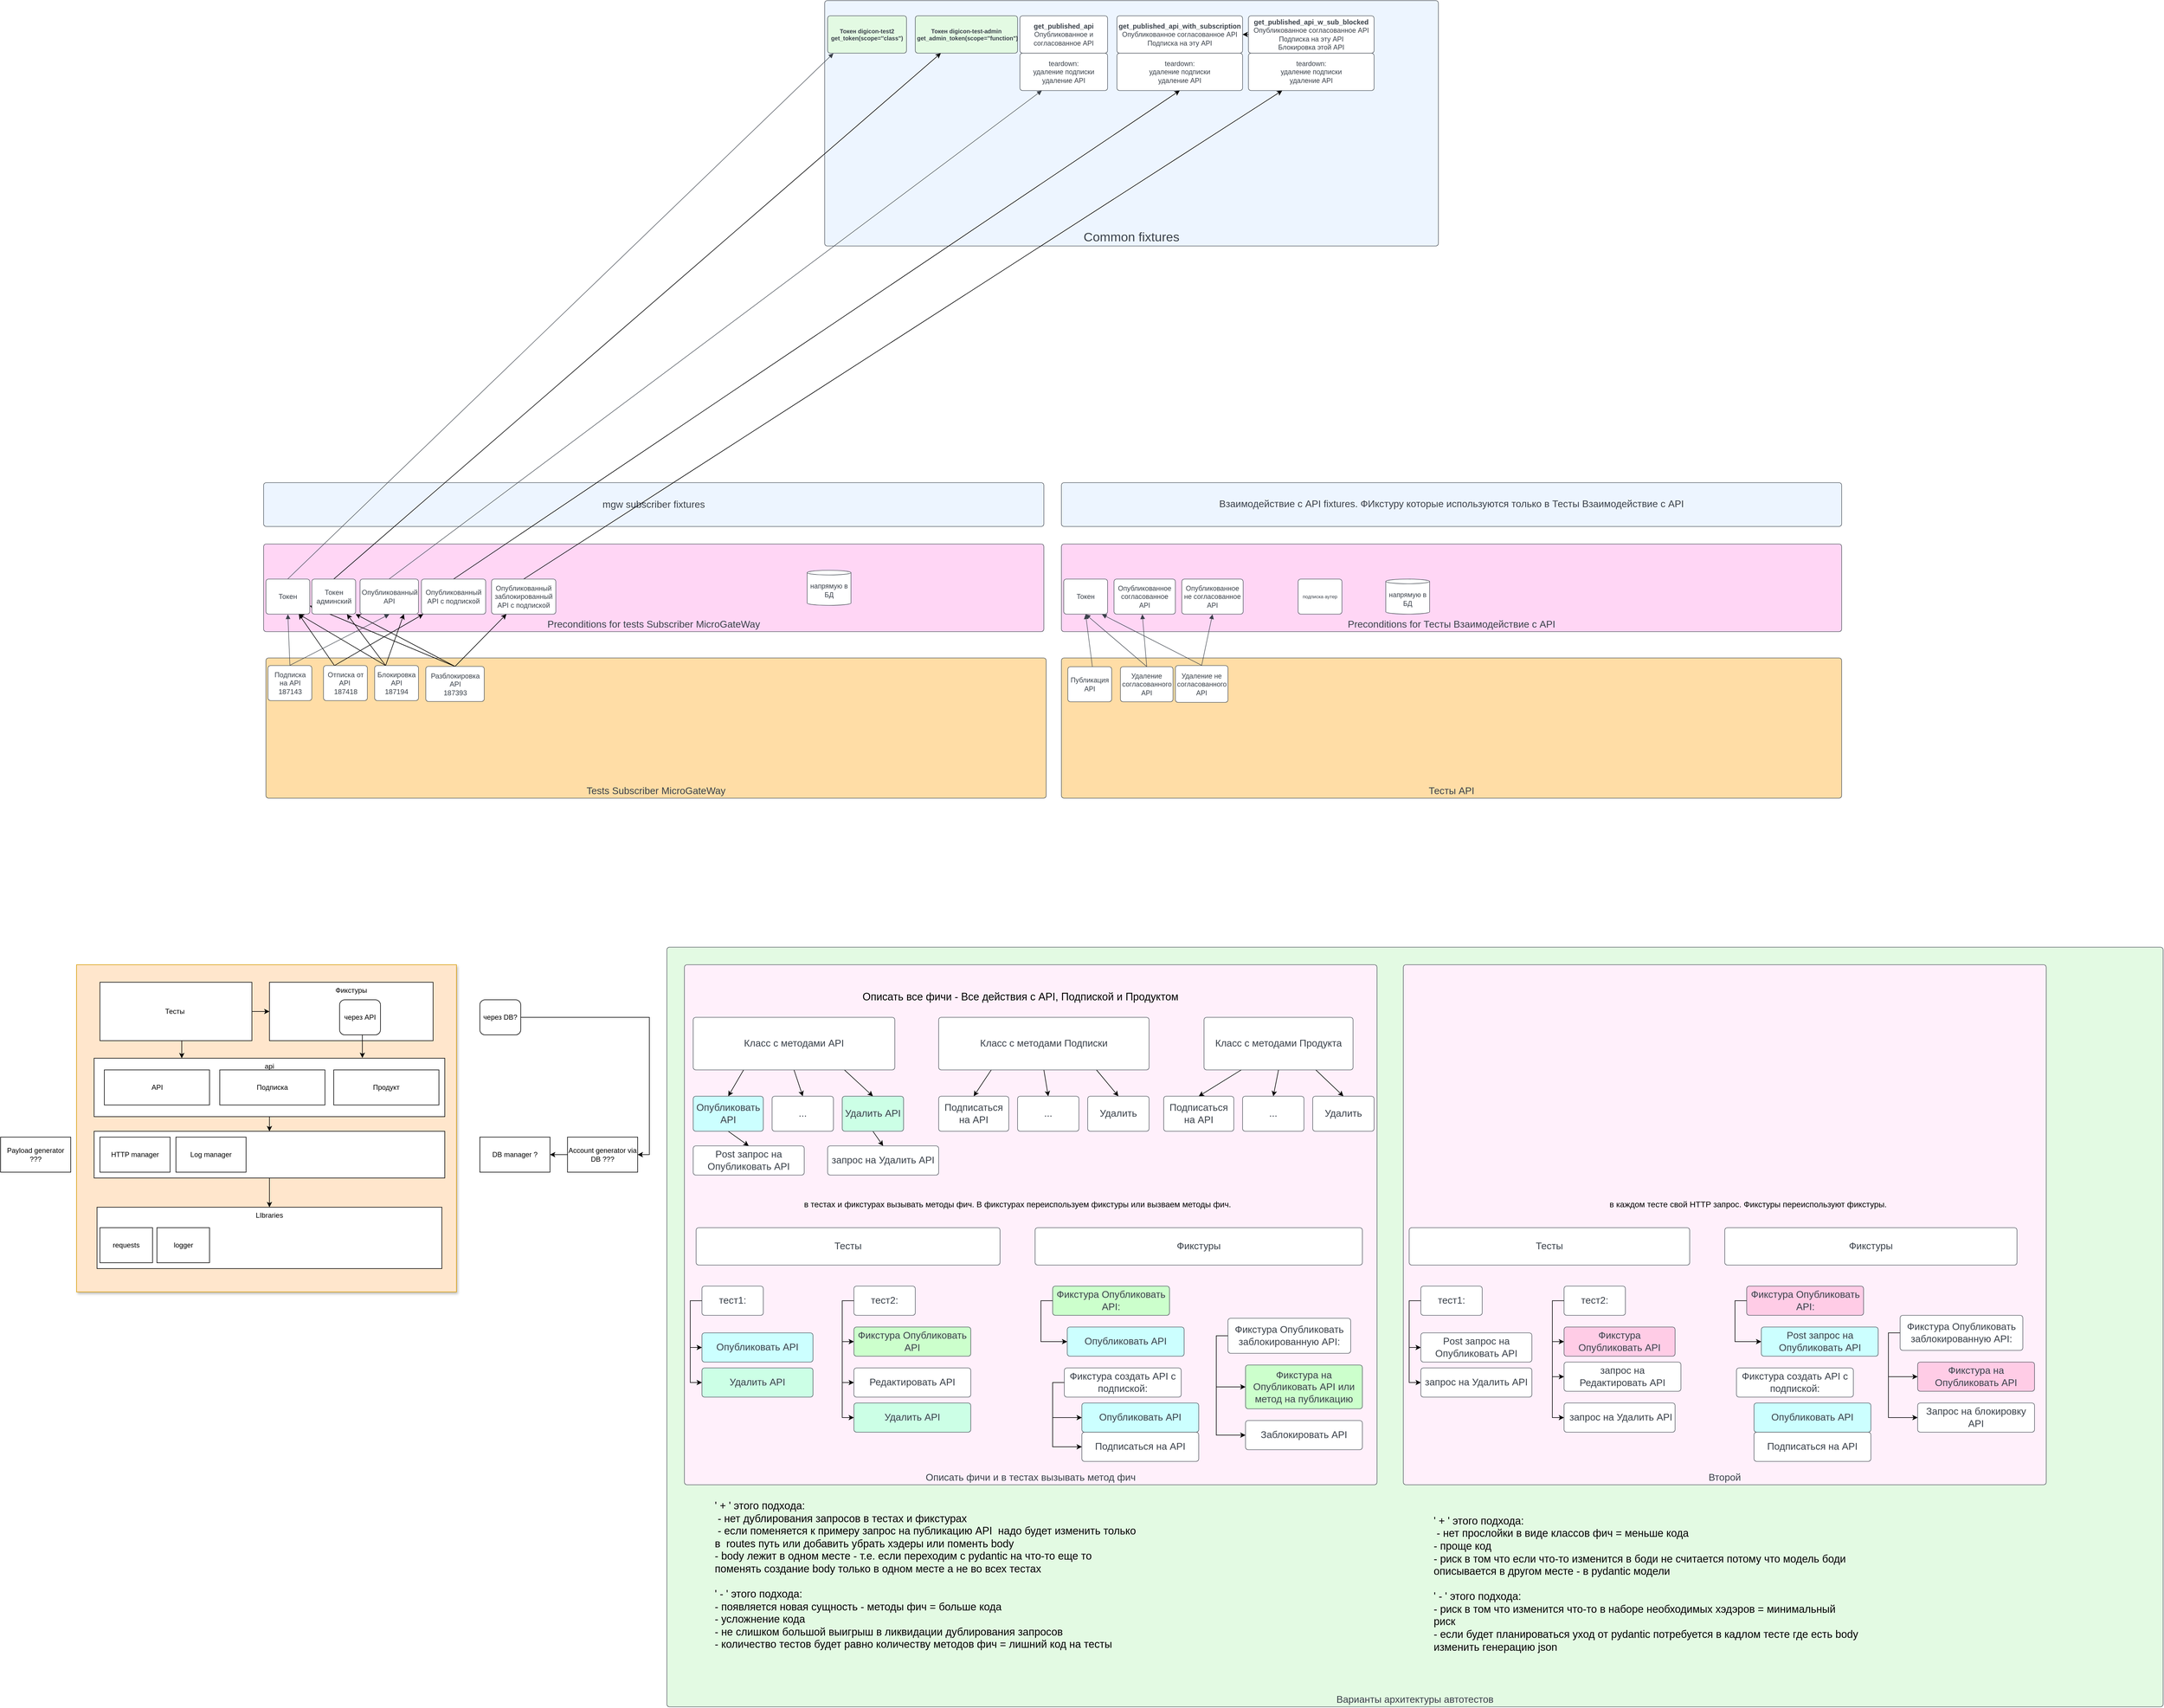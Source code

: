 <mxfile version="21.1.1" type="github">
  <diagram id="TLU8fEAyNQ-OhAnARifZ" name="Страница 1">
    <mxGraphModel dx="2824" dy="4573" grid="1" gridSize="10" guides="1" tooltips="1" connect="1" arrows="1" fold="1" page="1" pageScale="1" pageWidth="827" pageHeight="1169" math="0" shadow="0">
      <root>
        <mxCell id="0" />
        <mxCell id="1" parent="0" />
        <mxCell id="8wIIhX6IMqMjJVi14Pui-17" value="Варианты архитектуры автотестов " style="html=1;overflow=block;blockSpacing=1;whiteSpace=wrap;fontSize=16.7;fontColor=#3a414a;align=center;spacing=3.8;verticalAlign=bottom;strokeColor=#3a414a;strokeOpacity=100;fillOpacity=100;rounded=1;absoluteArcSize=1;arcSize=9;fillColor=#e3fae3;strokeWidth=0.8;lucidId=EsIHXwLGTbCT;" parent="1" vertex="1">
          <mxGeometry x="380" y="-1000" width="2560" height="1300" as="geometry" />
        </mxCell>
        <mxCell id="8wIIhX6IMqMjJVi14Pui-18" value="Второй" style="html=1;overflow=block;blockSpacing=1;whiteSpace=wrap;fontSize=16.7;fontColor=#3a414a;spacing=3.8;verticalAlign=bottom;strokeColor=#3a414a;strokeOpacity=100;fillOpacity=100;rounded=1;absoluteArcSize=1;arcSize=9;fillColor=#fff0fb;strokeWidth=0.8;lucidId=LwIHB8IIKaVe;" parent="1" vertex="1">
          <mxGeometry x="1640" y="-970" width="1100" height="890" as="geometry" />
        </mxCell>
        <mxCell id="8wIIhX6IMqMjJVi14Pui-19" value="Описать фичи и в тестах вызывать метод фич" style="html=1;overflow=block;blockSpacing=1;whiteSpace=wrap;fontSize=16.7;fontColor=#3a414a;spacing=3.8;verticalAlign=bottom;strokeColor=#3a414a;strokeOpacity=100;fillOpacity=100;rounded=1;absoluteArcSize=1;arcSize=9;fillColor=#fff0fb;strokeWidth=0.8;lucidId=cxIHeIzAgjHD;" parent="1" vertex="1">
          <mxGeometry x="410" y="-970" width="1185" height="890" as="geometry" />
        </mxCell>
        <mxCell id="8wIIhX6IMqMjJVi14Pui-42" style="rounded=0;orthogonalLoop=1;jettySize=auto;html=1;exitX=0.25;exitY=1;exitDx=0;exitDy=0;entryX=0.5;entryY=0;entryDx=0;entryDy=0;" parent="1" source="8wIIhX6IMqMjJVi14Pui-21" target="8wIIhX6IMqMjJVi14Pui-24" edge="1">
          <mxGeometry relative="1" as="geometry" />
        </mxCell>
        <mxCell id="8wIIhX6IMqMjJVi14Pui-43" style="rounded=0;orthogonalLoop=1;jettySize=auto;html=1;exitX=0.5;exitY=1;exitDx=0;exitDy=0;entryX=0.5;entryY=0;entryDx=0;entryDy=0;" parent="1" source="8wIIhX6IMqMjJVi14Pui-21" target="8wIIhX6IMqMjJVi14Pui-25" edge="1">
          <mxGeometry relative="1" as="geometry" />
        </mxCell>
        <mxCell id="8wIIhX6IMqMjJVi14Pui-44" style="rounded=0;orthogonalLoop=1;jettySize=auto;html=1;exitX=0.75;exitY=1;exitDx=0;exitDy=0;entryX=0.5;entryY=0;entryDx=0;entryDy=0;" parent="1" source="8wIIhX6IMqMjJVi14Pui-21" target="8wIIhX6IMqMjJVi14Pui-26" edge="1">
          <mxGeometry relative="1" as="geometry" />
        </mxCell>
        <mxCell id="8wIIhX6IMqMjJVi14Pui-21" value="Класс с методами API" style="html=1;overflow=block;blockSpacing=1;whiteSpace=wrap;fontSize=16.7;fontColor=#3a414a;spacing=3.8;strokeColor=#3a414a;strokeOpacity=100;rounded=1;absoluteArcSize=1;arcSize=9;strokeWidth=0.8;lucidId=3xIHyjGCG~Ac;" parent="1" vertex="1">
          <mxGeometry x="425" y="-880" width="345" height="90" as="geometry" />
        </mxCell>
        <mxCell id="8wIIhX6IMqMjJVi14Pui-36" style="rounded=0;orthogonalLoop=1;jettySize=auto;html=1;exitX=0.25;exitY=1;exitDx=0;exitDy=0;entryX=0.5;entryY=0;entryDx=0;entryDy=0;" parent="1" source="8wIIhX6IMqMjJVi14Pui-22" target="8wIIhX6IMqMjJVi14Pui-33" edge="1">
          <mxGeometry relative="1" as="geometry" />
        </mxCell>
        <mxCell id="8wIIhX6IMqMjJVi14Pui-37" style="rounded=0;orthogonalLoop=1;jettySize=auto;html=1;exitX=0.5;exitY=1;exitDx=0;exitDy=0;entryX=0.5;entryY=0;entryDx=0;entryDy=0;" parent="1" source="8wIIhX6IMqMjJVi14Pui-22" target="8wIIhX6IMqMjJVi14Pui-34" edge="1">
          <mxGeometry relative="1" as="geometry" />
        </mxCell>
        <mxCell id="8wIIhX6IMqMjJVi14Pui-38" style="rounded=0;orthogonalLoop=1;jettySize=auto;html=1;exitX=0.75;exitY=1;exitDx=0;exitDy=0;entryX=0.5;entryY=0;entryDx=0;entryDy=0;" parent="1" source="8wIIhX6IMqMjJVi14Pui-22" target="8wIIhX6IMqMjJVi14Pui-35" edge="1">
          <mxGeometry relative="1" as="geometry" />
        </mxCell>
        <mxCell id="8wIIhX6IMqMjJVi14Pui-22" value="Класс с методами Продукта" style="html=1;overflow=block;blockSpacing=1;whiteSpace=wrap;fontSize=16.7;fontColor=#3a414a;spacing=3.8;strokeColor=#3a414a;strokeOpacity=100;rounded=1;absoluteArcSize=1;arcSize=9;strokeWidth=0.8;lucidId=4xIH1OhttLX0;" parent="1" vertex="1">
          <mxGeometry x="1299" y="-880" width="255" height="90" as="geometry" />
        </mxCell>
        <mxCell id="8wIIhX6IMqMjJVi14Pui-39" style="rounded=0;orthogonalLoop=1;jettySize=auto;html=1;exitX=0.5;exitY=1;exitDx=0;exitDy=0;entryX=0.5;entryY=0;entryDx=0;entryDy=0;" parent="1" source="8wIIhX6IMqMjJVi14Pui-23" target="8wIIhX6IMqMjJVi14Pui-31" edge="1">
          <mxGeometry relative="1" as="geometry" />
        </mxCell>
        <mxCell id="8wIIhX6IMqMjJVi14Pui-40" style="rounded=0;orthogonalLoop=1;jettySize=auto;html=1;exitX=0.25;exitY=1;exitDx=0;exitDy=0;entryX=0.5;entryY=0;entryDx=0;entryDy=0;" parent="1" source="8wIIhX6IMqMjJVi14Pui-23" target="8wIIhX6IMqMjJVi14Pui-30" edge="1">
          <mxGeometry relative="1" as="geometry" />
        </mxCell>
        <mxCell id="8wIIhX6IMqMjJVi14Pui-41" style="rounded=0;orthogonalLoop=1;jettySize=auto;html=1;exitX=0.75;exitY=1;exitDx=0;exitDy=0;entryX=0.5;entryY=0;entryDx=0;entryDy=0;" parent="1" source="8wIIhX6IMqMjJVi14Pui-23" target="8wIIhX6IMqMjJVi14Pui-32" edge="1">
          <mxGeometry relative="1" as="geometry" />
        </mxCell>
        <mxCell id="8wIIhX6IMqMjJVi14Pui-23" value="Класс с методами Подписки" style="html=1;overflow=block;blockSpacing=1;whiteSpace=wrap;fontSize=16.7;fontColor=#3a414a;spacing=3.8;strokeColor=#3a414a;strokeOpacity=100;rounded=1;absoluteArcSize=1;arcSize=9;strokeWidth=0.8;lucidId=4xIHA9AZ2qI-;" parent="1" vertex="1">
          <mxGeometry x="845" y="-880" width="360" height="90" as="geometry" />
        </mxCell>
        <mxCell id="8wIIhX6IMqMjJVi14Pui-112" style="rounded=0;orthogonalLoop=1;jettySize=auto;html=1;exitX=0.5;exitY=1;exitDx=0;exitDy=0;entryX=0.5;entryY=0;entryDx=0;entryDy=0;" parent="1" source="8wIIhX6IMqMjJVi14Pui-24" target="8wIIhX6IMqMjJVi14Pui-110" edge="1">
          <mxGeometry relative="1" as="geometry" />
        </mxCell>
        <mxCell id="8wIIhX6IMqMjJVi14Pui-24" value="Опубликовать API" style="html=1;overflow=block;blockSpacing=1;whiteSpace=wrap;fontSize=16.7;fontColor=#3a414a;spacing=3.8;strokeColor=#3a414a;strokeOpacity=100;rounded=1;absoluteArcSize=1;arcSize=9;strokeWidth=0.8;lucidId=4xIH_oDmScev;fillColor=#CCFFFF;" parent="1" vertex="1">
          <mxGeometry x="425" y="-745" width="120" height="60" as="geometry" />
        </mxCell>
        <mxCell id="8wIIhX6IMqMjJVi14Pui-25" value="..." style="html=1;overflow=block;blockSpacing=1;whiteSpace=wrap;fontSize=16.7;fontColor=#3a414a;spacing=3.8;strokeColor=#3a414a;strokeOpacity=100;rounded=1;absoluteArcSize=1;arcSize=9;strokeWidth=0.8;lucidId=1zIH8hw5p2Yf;" parent="1" vertex="1">
          <mxGeometry x="560" y="-745" width="105" height="60" as="geometry" />
        </mxCell>
        <mxCell id="8wIIhX6IMqMjJVi14Pui-113" style="rounded=0;orthogonalLoop=1;jettySize=auto;html=1;exitX=0.5;exitY=1;exitDx=0;exitDy=0;entryX=0.5;entryY=0;entryDx=0;entryDy=0;" parent="1" source="8wIIhX6IMqMjJVi14Pui-26" target="8wIIhX6IMqMjJVi14Pui-111" edge="1">
          <mxGeometry relative="1" as="geometry" />
        </mxCell>
        <mxCell id="8wIIhX6IMqMjJVi14Pui-26" value="Удалить API" style="html=1;overflow=block;blockSpacing=1;whiteSpace=wrap;fontSize=16.7;fontColor=#3a414a;spacing=3.8;strokeColor=#3a414a;strokeOpacity=100;rounded=1;absoluteArcSize=1;arcSize=9;strokeWidth=0.8;lucidId=9zIHSOUeYpuy;fillColor=#CCFFE6;" parent="1" vertex="1">
          <mxGeometry x="680" y="-745" width="105" height="60" as="geometry" />
        </mxCell>
        <mxCell id="8wIIhX6IMqMjJVi14Pui-30" value="Подписаться на API" style="html=1;overflow=block;blockSpacing=1;whiteSpace=wrap;fontSize=16.7;fontColor=#3a414a;spacing=3.8;strokeColor=#3a414a;strokeOpacity=100;rounded=1;absoluteArcSize=1;arcSize=9;strokeWidth=0.8;lucidId=nBIH9-Dhv~0N;" parent="1" vertex="1">
          <mxGeometry x="845" y="-745" width="120" height="60" as="geometry" />
        </mxCell>
        <mxCell id="8wIIhX6IMqMjJVi14Pui-31" value="..." style="html=1;overflow=block;blockSpacing=1;whiteSpace=wrap;fontSize=16.7;fontColor=#3a414a;spacing=3.8;strokeColor=#3a414a;strokeOpacity=100;rounded=1;absoluteArcSize=1;arcSize=9;strokeWidth=0.8;lucidId=nBIHJ4VkVPO5;" parent="1" vertex="1">
          <mxGeometry x="980" y="-745" width="105" height="60" as="geometry" />
        </mxCell>
        <mxCell id="8wIIhX6IMqMjJVi14Pui-32" value="Удалить" style="html=1;overflow=block;blockSpacing=1;whiteSpace=wrap;fontSize=16.7;fontColor=#3a414a;spacing=3.8;strokeColor=#3a414a;strokeOpacity=100;rounded=1;absoluteArcSize=1;arcSize=9;strokeWidth=0.8;lucidId=nBIHgmyOyOGm;" parent="1" vertex="1">
          <mxGeometry x="1100" y="-745" width="105" height="60" as="geometry" />
        </mxCell>
        <mxCell id="8wIIhX6IMqMjJVi14Pui-33" value="Подписаться на API" style="html=1;overflow=block;blockSpacing=1;whiteSpace=wrap;fontSize=16.7;fontColor=#3a414a;spacing=3.8;strokeColor=#3a414a;strokeOpacity=100;rounded=1;absoluteArcSize=1;arcSize=9;strokeWidth=0.8;lucidId=nBIH9-Dhv~0N;" parent="1" vertex="1">
          <mxGeometry x="1230" y="-745" width="120" height="60" as="geometry" />
        </mxCell>
        <mxCell id="8wIIhX6IMqMjJVi14Pui-34" value="..." style="html=1;overflow=block;blockSpacing=1;whiteSpace=wrap;fontSize=16.7;fontColor=#3a414a;spacing=3.8;strokeColor=#3a414a;strokeOpacity=100;rounded=1;absoluteArcSize=1;arcSize=9;strokeWidth=0.8;lucidId=nBIHJ4VkVPO5;" parent="1" vertex="1">
          <mxGeometry x="1365" y="-745" width="105" height="60" as="geometry" />
        </mxCell>
        <mxCell id="8wIIhX6IMqMjJVi14Pui-35" value="Удалить" style="html=1;overflow=block;blockSpacing=1;whiteSpace=wrap;fontSize=16.7;fontColor=#3a414a;spacing=3.8;strokeColor=#3a414a;strokeOpacity=100;rounded=1;absoluteArcSize=1;arcSize=9;strokeWidth=0.8;lucidId=nBIHgmyOyOGm;" parent="1" vertex="1">
          <mxGeometry x="1485" y="-745" width="105" height="60" as="geometry" />
        </mxCell>
        <mxCell id="8wIIhX6IMqMjJVi14Pui-50" style="edgeStyle=orthogonalEdgeStyle;rounded=0;orthogonalLoop=1;jettySize=auto;html=1;exitX=0;exitY=0.5;exitDx=0;exitDy=0;entryX=0;entryY=0.5;entryDx=0;entryDy=0;" parent="1" source="8wIIhX6IMqMjJVi14Pui-47" target="8wIIhX6IMqMjJVi14Pui-48" edge="1">
          <mxGeometry relative="1" as="geometry" />
        </mxCell>
        <mxCell id="8wIIhX6IMqMjJVi14Pui-52" style="edgeStyle=orthogonalEdgeStyle;rounded=0;orthogonalLoop=1;jettySize=auto;html=1;exitX=0;exitY=0.5;exitDx=0;exitDy=0;entryX=0;entryY=0.5;entryDx=0;entryDy=0;" parent="1" source="8wIIhX6IMqMjJVi14Pui-47" target="8wIIhX6IMqMjJVi14Pui-51" edge="1">
          <mxGeometry relative="1" as="geometry" />
        </mxCell>
        <mxCell id="8wIIhX6IMqMjJVi14Pui-47" value="тест1:" style="html=1;overflow=block;blockSpacing=1;whiteSpace=wrap;fontSize=16.7;fontColor=#3a414a;spacing=3.8;strokeColor=#3a414a;strokeOpacity=100;rounded=1;absoluteArcSize=1;arcSize=9;strokeWidth=0.8;lucidId=1zIH8hw5p2Yf;" parent="1" vertex="1">
          <mxGeometry x="440" y="-420" width="105" height="50" as="geometry" />
        </mxCell>
        <mxCell id="8wIIhX6IMqMjJVi14Pui-48" value="Опубликовать API" style="html=1;overflow=block;blockSpacing=1;whiteSpace=wrap;fontSize=16.7;fontColor=#3a414a;spacing=3.8;strokeColor=#3a414a;strokeOpacity=100;rounded=1;absoluteArcSize=1;arcSize=9;strokeWidth=0.8;lucidId=4xIH_oDmScev;fillColor=#CCFFFF;" parent="1" vertex="1">
          <mxGeometry x="440" y="-340" width="190" height="50" as="geometry" />
        </mxCell>
        <mxCell id="8wIIhX6IMqMjJVi14Pui-51" value="Удалить API" style="html=1;overflow=block;blockSpacing=1;whiteSpace=wrap;fontSize=16.7;fontColor=#3a414a;spacing=3.8;strokeColor=#3a414a;strokeOpacity=100;rounded=1;absoluteArcSize=1;arcSize=9;strokeWidth=0.8;lucidId=4xIH_oDmScev;fillColor=#CCFFE6;" parent="1" vertex="1">
          <mxGeometry x="440" y="-280" width="190" height="50" as="geometry" />
        </mxCell>
        <mxCell id="8wIIhX6IMqMjJVi14Pui-60" style="edgeStyle=orthogonalEdgeStyle;rounded=0;orthogonalLoop=1;jettySize=auto;html=1;exitX=0;exitY=0.5;exitDx=0;exitDy=0;entryX=0;entryY=0.5;entryDx=0;entryDy=0;" parent="1" source="8wIIhX6IMqMjJVi14Pui-53" target="8wIIhX6IMqMjJVi14Pui-58" edge="1">
          <mxGeometry relative="1" as="geometry" />
        </mxCell>
        <mxCell id="8wIIhX6IMqMjJVi14Pui-61" style="edgeStyle=orthogonalEdgeStyle;rounded=0;orthogonalLoop=1;jettySize=auto;html=1;exitX=0;exitY=0.5;exitDx=0;exitDy=0;entryX=0;entryY=0.5;entryDx=0;entryDy=0;" parent="1" source="8wIIhX6IMqMjJVi14Pui-53" target="8wIIhX6IMqMjJVi14Pui-55" edge="1">
          <mxGeometry relative="1" as="geometry" />
        </mxCell>
        <mxCell id="8wIIhX6IMqMjJVi14Pui-74" style="edgeStyle=orthogonalEdgeStyle;rounded=0;orthogonalLoop=1;jettySize=auto;html=1;exitX=0;exitY=0.5;exitDx=0;exitDy=0;entryX=0;entryY=0.5;entryDx=0;entryDy=0;" parent="1" source="8wIIhX6IMqMjJVi14Pui-53" target="8wIIhX6IMqMjJVi14Pui-73" edge="1">
          <mxGeometry relative="1" as="geometry" />
        </mxCell>
        <mxCell id="8wIIhX6IMqMjJVi14Pui-53" value="тест2:" style="html=1;overflow=block;blockSpacing=1;whiteSpace=wrap;fontSize=16.7;fontColor=#3a414a;spacing=3.8;strokeColor=#3a414a;strokeOpacity=100;rounded=1;absoluteArcSize=1;arcSize=9;strokeWidth=0.8;lucidId=1zIH8hw5p2Yf;" parent="1" vertex="1">
          <mxGeometry x="700" y="-420" width="105" height="50" as="geometry" />
        </mxCell>
        <mxCell id="8wIIhX6IMqMjJVi14Pui-55" value="Удалить API" style="html=1;overflow=block;blockSpacing=1;whiteSpace=wrap;fontSize=16.7;fontColor=#3a414a;spacing=3.8;strokeColor=#3a414a;strokeOpacity=100;rounded=1;absoluteArcSize=1;arcSize=9;strokeWidth=0.8;lucidId=4xIH_oDmScev;fillColor=#CCFFE6;" parent="1" vertex="1">
          <mxGeometry x="700" y="-220" width="200" height="50" as="geometry" />
        </mxCell>
        <mxCell id="8wIIhX6IMqMjJVi14Pui-58" value="Редактировать API" style="html=1;overflow=block;blockSpacing=1;whiteSpace=wrap;fontSize=16.7;fontColor=#3a414a;spacing=3.8;strokeColor=#3a414a;strokeOpacity=100;rounded=1;absoluteArcSize=1;arcSize=9;strokeWidth=0.8;lucidId=1zIH8hw5p2Yf;" parent="1" vertex="1">
          <mxGeometry x="700" y="-280" width="200" height="50" as="geometry" />
        </mxCell>
        <mxCell id="8wIIhX6IMqMjJVi14Pui-72" style="edgeStyle=orthogonalEdgeStyle;rounded=0;orthogonalLoop=1;jettySize=auto;html=1;exitX=0;exitY=0.5;exitDx=0;exitDy=0;entryX=0;entryY=0.5;entryDx=0;entryDy=0;" parent="1" source="8wIIhX6IMqMjJVi14Pui-67" target="8wIIhX6IMqMjJVi14Pui-68" edge="1">
          <mxGeometry relative="1" as="geometry" />
        </mxCell>
        <mxCell id="8wIIhX6IMqMjJVi14Pui-67" value="Фикстура Опубликовать API:" style="html=1;overflow=block;blockSpacing=1;whiteSpace=wrap;fontSize=16.7;fontColor=#3a414a;spacing=3.8;strokeColor=#3a414a;strokeOpacity=100;rounded=1;absoluteArcSize=1;arcSize=9;strokeWidth=0.8;lucidId=1zIH8hw5p2Yf;fillColor=#CCFFCC;" parent="1" vertex="1">
          <mxGeometry x="1040" y="-420" width="200" height="50" as="geometry" />
        </mxCell>
        <mxCell id="8wIIhX6IMqMjJVi14Pui-68" value="Опубликовать API" style="html=1;overflow=block;blockSpacing=1;whiteSpace=wrap;fontSize=16.7;fontColor=#3a414a;spacing=3.8;strokeColor=#3a414a;strokeOpacity=100;rounded=1;absoluteArcSize=1;arcSize=9;strokeWidth=0.8;lucidId=4xIH_oDmScev;fillColor=#CCFFFF;" parent="1" vertex="1">
          <mxGeometry x="1065" y="-350" width="200" height="50" as="geometry" />
        </mxCell>
        <mxCell id="8wIIhX6IMqMjJVi14Pui-73" value="Фикстура Опубликовать API" style="html=1;overflow=block;blockSpacing=1;whiteSpace=wrap;fontSize=16.7;fontColor=#3a414a;spacing=3.8;strokeColor=#3a414a;strokeOpacity=100;rounded=1;absoluteArcSize=1;arcSize=9;strokeWidth=0.8;lucidId=1zIH8hw5p2Yf;fillColor=#CCFFCC;" parent="1" vertex="1">
          <mxGeometry x="700" y="-350" width="200" height="50" as="geometry" />
        </mxCell>
        <mxCell id="8wIIhX6IMqMjJVi14Pui-106" style="edgeStyle=orthogonalEdgeStyle;rounded=0;orthogonalLoop=1;jettySize=auto;html=1;exitX=0;exitY=0.5;exitDx=0;exitDy=0;entryX=0;entryY=0.5;entryDx=0;entryDy=0;" parent="1" source="8wIIhX6IMqMjJVi14Pui-75" target="8wIIhX6IMqMjJVi14Pui-76" edge="1">
          <mxGeometry relative="1" as="geometry" />
        </mxCell>
        <mxCell id="8wIIhX6IMqMjJVi14Pui-107" style="edgeStyle=orthogonalEdgeStyle;rounded=0;orthogonalLoop=1;jettySize=auto;html=1;exitX=0;exitY=0.5;exitDx=0;exitDy=0;entryX=0;entryY=0.5;entryDx=0;entryDy=0;" parent="1" source="8wIIhX6IMqMjJVi14Pui-75" target="8wIIhX6IMqMjJVi14Pui-77" edge="1">
          <mxGeometry relative="1" as="geometry" />
        </mxCell>
        <mxCell id="8wIIhX6IMqMjJVi14Pui-75" value="Фикстура создать API с подпиской:" style="html=1;overflow=block;blockSpacing=1;whiteSpace=wrap;fontSize=16.7;fontColor=#3a414a;spacing=3.8;strokeColor=#3a414a;strokeOpacity=100;rounded=1;absoluteArcSize=1;arcSize=9;strokeWidth=0.8;lucidId=1zIH8hw5p2Yf;fillColor=#FFFFFF;" parent="1" vertex="1">
          <mxGeometry x="1060" y="-280" width="200" height="50" as="geometry" />
        </mxCell>
        <mxCell id="8wIIhX6IMqMjJVi14Pui-76" value="Опубликовать API" style="html=1;overflow=block;blockSpacing=1;whiteSpace=wrap;fontSize=16.7;fontColor=#3a414a;spacing=3.8;strokeColor=#3a414a;strokeOpacity=100;rounded=1;absoluteArcSize=1;arcSize=9;strokeWidth=0.8;lucidId=4xIH_oDmScev;fillColor=#CCFFFF;" parent="1" vertex="1">
          <mxGeometry x="1090" y="-220" width="200" height="50" as="geometry" />
        </mxCell>
        <mxCell id="8wIIhX6IMqMjJVi14Pui-77" value="Подписаться на API" style="html=1;overflow=block;blockSpacing=1;whiteSpace=wrap;fontSize=16.7;fontColor=#3a414a;spacing=3.8;strokeColor=#3a414a;strokeOpacity=100;rounded=1;absoluteArcSize=1;arcSize=9;strokeWidth=0.8;lucidId=4xIH_oDmScev;fillColor=#FFFFFF;" parent="1" vertex="1">
          <mxGeometry x="1090" y="-170" width="200" height="50" as="geometry" />
        </mxCell>
        <mxCell id="8wIIhX6IMqMjJVi14Pui-78" value="&lt;font style=&quot;font-size: 18px;&quot;&gt;&#39; + &#39; этого подхода:&amp;nbsp;&lt;br&gt;&amp;nbsp;- нет дублирования запросов в тестах и фикстурах&lt;br&gt;&lt;div style=&quot;&quot;&gt;&lt;span style=&quot;background-color: initial;&quot;&gt;&amp;nbsp;- если поменяется к примеру запрос на публикацию API&amp;nbsp; надо будет изменить только в&amp;nbsp; routes путь или добавить убрать хэдеры или поменть body&lt;br&gt;- body лежит в одном месте - т.е. если переходим с pydantic на что-то еще то поменять создание body только в одном месте а не во всех тестах&lt;br&gt;&lt;br&gt;&#39; - &#39; этого подхода:&lt;br&gt;- появляется новая сущность - методы фич = больше кода&lt;br&gt;- усложнение кода&lt;br&gt;- не слишком большой выигрыш в ликвидации дублирования запросов&lt;br&gt;- количество тестов будет равно количеству методов фич = лишний код на тесты&lt;/span&gt;&lt;/div&gt;&lt;/font&gt;" style="text;html=1;strokeColor=none;fillColor=none;align=left;verticalAlign=middle;whiteSpace=wrap;rounded=0;" parent="1" vertex="1">
          <mxGeometry x="460" y="-55" width="730" height="260" as="geometry" />
        </mxCell>
        <mxCell id="8wIIhX6IMqMjJVi14Pui-79" value="Тесты" style="html=1;overflow=block;blockSpacing=1;whiteSpace=wrap;fontSize=16.7;fontColor=#3a414a;spacing=3.8;strokeColor=#3a414a;strokeOpacity=100;rounded=1;absoluteArcSize=1;arcSize=9;strokeWidth=0.8;lucidId=WxIH~Xk1~OES;" parent="1" vertex="1">
          <mxGeometry x="1650" y="-520" width="480" height="64" as="geometry" />
        </mxCell>
        <mxCell id="8wIIhX6IMqMjJVi14Pui-80" value="Фикстуры" style="html=1;overflow=block;blockSpacing=1;whiteSpace=wrap;fontSize=16.7;fontColor=#3a414a;spacing=3.8;strokeColor=#3a414a;strokeOpacity=100;rounded=1;absoluteArcSize=1;arcSize=9;strokeWidth=0.8;lucidId=WxIH~Xk1~OES;" parent="1" vertex="1">
          <mxGeometry x="2190" y="-520" width="500" height="64" as="geometry" />
        </mxCell>
        <mxCell id="8wIIhX6IMqMjJVi14Pui-84" style="edgeStyle=orthogonalEdgeStyle;rounded=0;orthogonalLoop=1;jettySize=auto;html=1;exitX=0;exitY=0.5;exitDx=0;exitDy=0;entryX=0;entryY=0.5;entryDx=0;entryDy=0;" parent="1" source="8wIIhX6IMqMjJVi14Pui-81" target="8wIIhX6IMqMjJVi14Pui-82" edge="1">
          <mxGeometry relative="1" as="geometry" />
        </mxCell>
        <mxCell id="8wIIhX6IMqMjJVi14Pui-85" style="edgeStyle=orthogonalEdgeStyle;rounded=0;orthogonalLoop=1;jettySize=auto;html=1;exitX=0;exitY=0.5;exitDx=0;exitDy=0;entryX=0;entryY=0.5;entryDx=0;entryDy=0;" parent="1" source="8wIIhX6IMqMjJVi14Pui-81" target="8wIIhX6IMqMjJVi14Pui-83" edge="1">
          <mxGeometry relative="1" as="geometry" />
        </mxCell>
        <mxCell id="8wIIhX6IMqMjJVi14Pui-81" value="тест1:" style="html=1;overflow=block;blockSpacing=1;whiteSpace=wrap;fontSize=16.7;fontColor=#3a414a;spacing=3.8;strokeColor=#3a414a;strokeOpacity=100;rounded=1;absoluteArcSize=1;arcSize=9;strokeWidth=0.8;lucidId=1zIH8hw5p2Yf;" parent="1" vertex="1">
          <mxGeometry x="1670" y="-420" width="105" height="50" as="geometry" />
        </mxCell>
        <mxCell id="8wIIhX6IMqMjJVi14Pui-82" value="Post запрос на Опубликовать API" style="html=1;overflow=block;blockSpacing=1;whiteSpace=wrap;fontSize=16.7;fontColor=#3a414a;spacing=3.8;strokeColor=#3a414a;strokeOpacity=100;rounded=1;absoluteArcSize=1;arcSize=9;strokeWidth=0.8;lucidId=4xIH_oDmScev;fillColor=#FFFFFF;" parent="1" vertex="1">
          <mxGeometry x="1670" y="-340" width="190" height="50" as="geometry" />
        </mxCell>
        <mxCell id="8wIIhX6IMqMjJVi14Pui-83" value="запрос на Удалить API" style="html=1;overflow=block;blockSpacing=1;whiteSpace=wrap;fontSize=16.7;fontColor=#3a414a;spacing=3.8;strokeColor=#3a414a;strokeOpacity=100;rounded=1;absoluteArcSize=1;arcSize=9;strokeWidth=0.8;lucidId=4xIH_oDmScev;fillColor=#FFFFFF;" parent="1" vertex="1">
          <mxGeometry x="1670" y="-280" width="190" height="50" as="geometry" />
        </mxCell>
        <mxCell id="8wIIhX6IMqMjJVi14Pui-91" style="edgeStyle=orthogonalEdgeStyle;rounded=0;orthogonalLoop=1;jettySize=auto;html=1;exitX=0;exitY=0.5;exitDx=0;exitDy=0;entryX=0;entryY=0.5;entryDx=0;entryDy=0;" parent="1" source="8wIIhX6IMqMjJVi14Pui-86" target="8wIIhX6IMqMjJVi14Pui-87" edge="1">
          <mxGeometry relative="1" as="geometry" />
        </mxCell>
        <mxCell id="8wIIhX6IMqMjJVi14Pui-86" value="Фикстура Опубликовать API:" style="html=1;overflow=block;blockSpacing=1;whiteSpace=wrap;fontSize=16.7;fontColor=#3a414a;spacing=3.8;strokeColor=#3a414a;strokeOpacity=100;rounded=1;absoluteArcSize=1;arcSize=9;strokeWidth=0.8;lucidId=1zIH8hw5p2Yf;fillColor=#FFCCE6;" parent="1" vertex="1">
          <mxGeometry x="2227.5" y="-420" width="200" height="50" as="geometry" />
        </mxCell>
        <mxCell id="8wIIhX6IMqMjJVi14Pui-87" value="Post запрос на Опубликовать API" style="html=1;overflow=block;blockSpacing=1;whiteSpace=wrap;fontSize=16.7;fontColor=#3a414a;spacing=3.8;strokeColor=#3a414a;strokeOpacity=100;rounded=1;absoluteArcSize=1;arcSize=9;strokeWidth=0.8;lucidId=4xIH_oDmScev;fillColor=#CCFFFF;" parent="1" vertex="1">
          <mxGeometry x="2252.5" y="-350" width="200" height="50" as="geometry" />
        </mxCell>
        <mxCell id="8wIIhX6IMqMjJVi14Pui-97" style="edgeStyle=orthogonalEdgeStyle;rounded=0;orthogonalLoop=1;jettySize=auto;html=1;exitX=0;exitY=0.5;exitDx=0;exitDy=0;entryX=0;entryY=0.5;entryDx=0;entryDy=0;" parent="1" source="8wIIhX6IMqMjJVi14Pui-88" target="8wIIhX6IMqMjJVi14Pui-89" edge="1">
          <mxGeometry relative="1" as="geometry" />
        </mxCell>
        <mxCell id="8wIIhX6IMqMjJVi14Pui-98" style="edgeStyle=orthogonalEdgeStyle;rounded=0;orthogonalLoop=1;jettySize=auto;html=1;exitX=0;exitY=0.5;exitDx=0;exitDy=0;entryX=0;entryY=0.5;entryDx=0;entryDy=0;" parent="1" source="8wIIhX6IMqMjJVi14Pui-88" target="8wIIhX6IMqMjJVi14Pui-96" edge="1">
          <mxGeometry relative="1" as="geometry" />
        </mxCell>
        <mxCell id="8wIIhX6IMqMjJVi14Pui-99" style="edgeStyle=orthogonalEdgeStyle;rounded=0;orthogonalLoop=1;jettySize=auto;html=1;exitX=0;exitY=0.5;exitDx=0;exitDy=0;entryX=0;entryY=0.5;entryDx=0;entryDy=0;" parent="1" source="8wIIhX6IMqMjJVi14Pui-88" target="8wIIhX6IMqMjJVi14Pui-90" edge="1">
          <mxGeometry relative="1" as="geometry" />
        </mxCell>
        <mxCell id="8wIIhX6IMqMjJVi14Pui-88" value="тест2:" style="html=1;overflow=block;blockSpacing=1;whiteSpace=wrap;fontSize=16.7;fontColor=#3a414a;spacing=3.8;strokeColor=#3a414a;strokeOpacity=100;rounded=1;absoluteArcSize=1;arcSize=9;strokeWidth=0.8;lucidId=1zIH8hw5p2Yf;" parent="1" vertex="1">
          <mxGeometry x="1915" y="-420" width="105" height="50" as="geometry" />
        </mxCell>
        <mxCell id="8wIIhX6IMqMjJVi14Pui-89" value="Фикстура Опубликовать API" style="html=1;overflow=block;blockSpacing=1;whiteSpace=wrap;fontSize=16.7;fontColor=#3a414a;spacing=3.8;strokeColor=#3a414a;strokeOpacity=100;rounded=1;absoluteArcSize=1;arcSize=9;strokeWidth=0.8;lucidId=4xIH_oDmScev;fillColor=#FFCCE6;" parent="1" vertex="1">
          <mxGeometry x="1915" y="-350" width="190" height="50" as="geometry" />
        </mxCell>
        <mxCell id="8wIIhX6IMqMjJVi14Pui-90" value="&amp;nbsp;запрос на Удалить API" style="html=1;overflow=block;blockSpacing=1;whiteSpace=wrap;fontSize=16.7;fontColor=#3a414a;spacing=3.8;strokeColor=#3a414a;strokeOpacity=100;rounded=1;absoluteArcSize=1;arcSize=9;strokeWidth=0.8;lucidId=4xIH_oDmScev;fillColor=#FFFFFF;" parent="1" vertex="1">
          <mxGeometry x="1915" y="-220" width="190" height="50" as="geometry" />
        </mxCell>
        <mxCell id="8wIIhX6IMqMjJVi14Pui-94" style="edgeStyle=orthogonalEdgeStyle;rounded=0;orthogonalLoop=1;jettySize=auto;html=1;exitX=0;exitY=0.5;exitDx=0;exitDy=0;entryX=0;entryY=0.5;entryDx=0;entryDy=0;" parent="1" source="8wIIhX6IMqMjJVi14Pui-92" target="8wIIhX6IMqMjJVi14Pui-93" edge="1">
          <mxGeometry relative="1" as="geometry" />
        </mxCell>
        <mxCell id="8wIIhX6IMqMjJVi14Pui-100" style="edgeStyle=orthogonalEdgeStyle;rounded=0;orthogonalLoop=1;jettySize=auto;html=1;exitX=0;exitY=0.5;exitDx=0;exitDy=0;entryX=0;entryY=0.5;entryDx=0;entryDy=0;" parent="1" source="8wIIhX6IMqMjJVi14Pui-92" target="8wIIhX6IMqMjJVi14Pui-95" edge="1">
          <mxGeometry relative="1" as="geometry" />
        </mxCell>
        <mxCell id="8wIIhX6IMqMjJVi14Pui-92" value="Фикстура Опубликовать заблокированную API:" style="html=1;overflow=block;blockSpacing=1;whiteSpace=wrap;fontSize=16.7;fontColor=#3a414a;spacing=3.8;strokeColor=#3a414a;strokeOpacity=100;rounded=1;absoluteArcSize=1;arcSize=9;strokeWidth=0.8;lucidId=1zIH8hw5p2Yf;fillColor=#FFFFFF;" parent="1" vertex="1">
          <mxGeometry x="2490" y="-370" width="210" height="60" as="geometry" />
        </mxCell>
        <mxCell id="8wIIhX6IMqMjJVi14Pui-93" value="Фикстура на Опубликовать API" style="html=1;overflow=block;blockSpacing=1;whiteSpace=wrap;fontSize=16.7;fontColor=#3a414a;spacing=3.8;strokeColor=#3a414a;strokeOpacity=100;rounded=1;absoluteArcSize=1;arcSize=9;strokeWidth=0.8;lucidId=4xIH_oDmScev;fillColor=#FFCCE6;" parent="1" vertex="1">
          <mxGeometry x="2520" y="-290" width="200" height="50" as="geometry" />
        </mxCell>
        <mxCell id="8wIIhX6IMqMjJVi14Pui-95" value="Запрос на блокировку API" style="html=1;overflow=block;blockSpacing=1;whiteSpace=wrap;fontSize=16.7;fontColor=#3a414a;spacing=3.8;strokeColor=#3a414a;strokeOpacity=100;rounded=1;absoluteArcSize=1;arcSize=9;strokeWidth=0.8;lucidId=4xIH_oDmScev;fillColor=#FFFFFF;" parent="1" vertex="1">
          <mxGeometry x="2520" y="-220" width="200" height="50" as="geometry" />
        </mxCell>
        <mxCell id="8wIIhX6IMqMjJVi14Pui-96" value="запрос на Редактировать API" style="html=1;overflow=block;blockSpacing=1;whiteSpace=wrap;fontSize=16.7;fontColor=#3a414a;spacing=3.8;strokeColor=#3a414a;strokeOpacity=100;rounded=1;absoluteArcSize=1;arcSize=9;strokeWidth=0.8;lucidId=1zIH8hw5p2Yf;" parent="1" vertex="1">
          <mxGeometry x="1915" y="-290" width="200" height="50" as="geometry" />
        </mxCell>
        <mxCell id="8wIIhX6IMqMjJVi14Pui-101" value="&lt;font style=&quot;font-size: 18px;&quot;&gt;&#39; + &#39; этого подхода:&amp;nbsp;&lt;br&gt;&amp;nbsp;- нет прослойки в виде классов фич = меньше кода&lt;br&gt;- проще код&lt;br&gt;- риск в том что если что-то изменится в боди не считается потому что модель боди описывается в другом месте - в pydantic модели&lt;br&gt;&lt;div style=&quot;&quot;&gt;&lt;span style=&quot;background-color: initial;&quot;&gt;&lt;br&gt;&#39; - &#39; этого подхода:&lt;br&gt;&lt;/span&gt;&lt;/div&gt;&lt;div style=&quot;&quot;&gt;&lt;span style=&quot;background-color: initial;&quot;&gt;- риск в том что изменится что-то в наборе необходимых хэдэров = минимальный риск&lt;/span&gt;&lt;/div&gt;&lt;div style=&quot;&quot;&gt;&lt;span style=&quot;background-color: initial;&quot;&gt;- если будет планироваться уход от pydantic потребуется в кадлом тесте где есть body изменить генерацию json&lt;/span&gt;&lt;/div&gt;&lt;/font&gt;" style="text;html=1;strokeColor=none;fillColor=none;align=left;verticalAlign=middle;whiteSpace=wrap;rounded=0;" parent="1" vertex="1">
          <mxGeometry x="1690" y="-40" width="730" height="260" as="geometry" />
        </mxCell>
        <mxCell id="8wIIhX6IMqMjJVi14Pui-108" style="edgeStyle=orthogonalEdgeStyle;rounded=0;orthogonalLoop=1;jettySize=auto;html=1;exitX=0;exitY=0.5;exitDx=0;exitDy=0;entryX=0;entryY=0.5;entryDx=0;entryDy=0;" parent="1" source="8wIIhX6IMqMjJVi14Pui-103" target="8wIIhX6IMqMjJVi14Pui-104" edge="1">
          <mxGeometry relative="1" as="geometry" />
        </mxCell>
        <mxCell id="8wIIhX6IMqMjJVi14Pui-109" style="edgeStyle=orthogonalEdgeStyle;rounded=0;orthogonalLoop=1;jettySize=auto;html=1;exitX=0;exitY=0.5;exitDx=0;exitDy=0;entryX=0;entryY=0.5;entryDx=0;entryDy=0;" parent="1" source="8wIIhX6IMqMjJVi14Pui-103" target="8wIIhX6IMqMjJVi14Pui-105" edge="1">
          <mxGeometry relative="1" as="geometry" />
        </mxCell>
        <mxCell id="8wIIhX6IMqMjJVi14Pui-103" value="Фикстура Опубликовать заблокированную API:" style="html=1;overflow=block;blockSpacing=1;whiteSpace=wrap;fontSize=16.7;fontColor=#3a414a;spacing=3.8;strokeColor=#3a414a;strokeOpacity=100;rounded=1;absoluteArcSize=1;arcSize=9;strokeWidth=0.8;lucidId=1zIH8hw5p2Yf;fillColor=#FFFFFF;" parent="1" vertex="1">
          <mxGeometry x="1340" y="-365" width="210" height="60" as="geometry" />
        </mxCell>
        <mxCell id="8wIIhX6IMqMjJVi14Pui-104" value="Фикстура на Опубликовать API или метод на публикацию" style="html=1;overflow=block;blockSpacing=1;whiteSpace=wrap;fontSize=16.7;fontColor=#3a414a;spacing=3.8;strokeColor=#3a414a;strokeOpacity=100;rounded=1;absoluteArcSize=1;arcSize=9;strokeWidth=0.8;lucidId=4xIH_oDmScev;fillColor=#CCFFCC;" parent="1" vertex="1">
          <mxGeometry x="1370" y="-285" width="200" height="75" as="geometry" />
        </mxCell>
        <mxCell id="8wIIhX6IMqMjJVi14Pui-105" value="Заблокировать API" style="html=1;overflow=block;blockSpacing=1;whiteSpace=wrap;fontSize=16.7;fontColor=#3a414a;spacing=3.8;strokeColor=#3a414a;strokeOpacity=100;rounded=1;absoluteArcSize=1;arcSize=9;strokeWidth=0.8;lucidId=4xIH_oDmScev;fillColor=#FFFFFF;" parent="1" vertex="1">
          <mxGeometry x="1370" y="-190" width="200" height="50" as="geometry" />
        </mxCell>
        <mxCell id="8wIIhX6IMqMjJVi14Pui-110" value="Post запрос на Опубликовать API" style="html=1;overflow=block;blockSpacing=1;whiteSpace=wrap;fontSize=16.7;fontColor=#3a414a;spacing=3.8;strokeColor=#3a414a;strokeOpacity=100;rounded=1;absoluteArcSize=1;arcSize=9;strokeWidth=0.8;lucidId=4xIH_oDmScev;fillColor=#FFFFFF;" parent="1" vertex="1">
          <mxGeometry x="425" y="-660" width="190" height="50" as="geometry" />
        </mxCell>
        <mxCell id="8wIIhX6IMqMjJVi14Pui-111" value="запрос на Удалить API" style="html=1;overflow=block;blockSpacing=1;whiteSpace=wrap;fontSize=16.7;fontColor=#3a414a;spacing=3.8;strokeColor=#3a414a;strokeOpacity=100;rounded=1;absoluteArcSize=1;arcSize=9;strokeWidth=0.8;lucidId=4xIH_oDmScev;fillColor=#FFFFFF;" parent="1" vertex="1">
          <mxGeometry x="655" y="-660" width="190" height="50" as="geometry" />
        </mxCell>
        <mxCell id="8wIIhX6IMqMjJVi14Pui-115" value="&lt;font style=&quot;font-size: 14px;&quot;&gt;в тестах и фикстурах вызывать методы фич. В фикстурах переиспользуем фикстуры или вызваем методы фич.&lt;/font&gt;" style="text;html=1;strokeColor=none;fillColor=none;align=center;verticalAlign=middle;whiteSpace=wrap;rounded=0;" parent="1" vertex="1">
          <mxGeometry x="440" y="-575" width="1080" height="30" as="geometry" />
        </mxCell>
        <mxCell id="8wIIhX6IMqMjJVi14Pui-116" value="&lt;font style=&quot;font-size: 18px;&quot;&gt;Описать все фичи - Все действия с API, Подпиской и Продуктом&lt;/font&gt;" style="text;html=1;strokeColor=none;fillColor=none;align=center;verticalAlign=middle;whiteSpace=wrap;rounded=0;" parent="1" vertex="1">
          <mxGeometry x="500" y="-930" width="970" height="30" as="geometry" />
        </mxCell>
        <mxCell id="8wIIhX6IMqMjJVi14Pui-117" value="&lt;font style=&quot;font-size: 14px;&quot;&gt;в каждом тесте свой HTTP запрос. Фикстуры переиспользуют фикстуры.&lt;/font&gt;" style="text;html=1;strokeColor=none;fillColor=none;align=center;verticalAlign=middle;whiteSpace=wrap;rounded=0;" parent="1" vertex="1">
          <mxGeometry x="1840" y="-575" width="780" height="30" as="geometry" />
        </mxCell>
        <mxCell id="8wIIhX6IMqMjJVi14Pui-118" value="Тесты" style="html=1;overflow=block;blockSpacing=1;whiteSpace=wrap;fontSize=16.7;fontColor=#3a414a;spacing=3.8;strokeColor=#3a414a;strokeOpacity=100;rounded=1;absoluteArcSize=1;arcSize=9;strokeWidth=0.8;lucidId=WxIH~Xk1~OES;" parent="1" vertex="1">
          <mxGeometry x="430" y="-520" width="520" height="64" as="geometry" />
        </mxCell>
        <mxCell id="8wIIhX6IMqMjJVi14Pui-119" value="Фикстуры" style="html=1;overflow=block;blockSpacing=1;whiteSpace=wrap;fontSize=16.7;fontColor=#3a414a;spacing=3.8;strokeColor=#3a414a;strokeOpacity=100;rounded=1;absoluteArcSize=1;arcSize=9;strokeWidth=0.8;lucidId=WxIH~Xk1~OES;" parent="1" vertex="1">
          <mxGeometry x="1010" y="-520" width="560" height="64" as="geometry" />
        </mxCell>
        <mxCell id="8wIIhX6IMqMjJVi14Pui-120" value="Фикстура создать API с подпиской:" style="html=1;overflow=block;blockSpacing=1;whiteSpace=wrap;fontSize=16.7;fontColor=#3a414a;spacing=3.8;strokeColor=#3a414a;strokeOpacity=100;rounded=1;absoluteArcSize=1;arcSize=9;strokeWidth=0.8;lucidId=1zIH8hw5p2Yf;fillColor=#FFFFFF;" parent="1" vertex="1">
          <mxGeometry x="2210" y="-280" width="200" height="50" as="geometry" />
        </mxCell>
        <mxCell id="8wIIhX6IMqMjJVi14Pui-121" value="Опубликовать API" style="html=1;overflow=block;blockSpacing=1;whiteSpace=wrap;fontSize=16.7;fontColor=#3a414a;spacing=3.8;strokeColor=#3a414a;strokeOpacity=100;rounded=1;absoluteArcSize=1;arcSize=9;strokeWidth=0.8;lucidId=4xIH_oDmScev;fillColor=#CCFFFF;" parent="1" vertex="1">
          <mxGeometry x="2240" y="-220" width="200" height="50" as="geometry" />
        </mxCell>
        <mxCell id="8wIIhX6IMqMjJVi14Pui-122" value="Подписаться на API" style="html=1;overflow=block;blockSpacing=1;whiteSpace=wrap;fontSize=16.7;fontColor=#3a414a;spacing=3.8;strokeColor=#3a414a;strokeOpacity=100;rounded=1;absoluteArcSize=1;arcSize=9;strokeWidth=0.8;lucidId=4xIH_oDmScev;fillColor=#FFFFFF;" parent="1" vertex="1">
          <mxGeometry x="2240" y="-170" width="200" height="50" as="geometry" />
        </mxCell>
        <mxCell id="8wIIhX6IMqMjJVi14Pui-123" value="Preconditions  for tests Subscriber MicroGateWay " style="html=1;overflow=block;blockSpacing=1;whiteSpace=wrap;fontSize=16.7;fontColor=#3a414a;align=center;spacing=3.8;verticalAlign=bottom;strokeColor=#3a414a;strokeOpacity=100;fillOpacity=100;rounded=1;absoluteArcSize=1;arcSize=9;fillColor=#ffd6f5;strokeWidth=0.8;lucidId=zQgFr17hoAKF;" parent="1" vertex="1">
          <mxGeometry x="-310" y="-1690" width="1335" height="150" as="geometry" />
        </mxCell>
        <mxCell id="8wIIhX6IMqMjJVi14Pui-124" value="Tests Subscriber MicroGateWay " style="html=1;overflow=block;blockSpacing=1;whiteSpace=wrap;fontSize=16.7;fontColor=#3a414a;align=center;spacing=3.8;verticalAlign=bottom;strokeColor=#3a414a;strokeOpacity=100;fillOpacity=100;rounded=1;absoluteArcSize=1;arcSize=9;fillColor=#ffdda6;strokeWidth=0.8;lucidId=tRgFqWYRYsFr;" parent="1" vertex="1">
          <mxGeometry x="-306" y="-1495" width="1335" height="240" as="geometry" />
        </mxCell>
        <mxCell id="8wIIhX6IMqMjJVi14Pui-125" value="Подписка на API&lt;br style=&quot;font-size: 12px;&quot;&gt;187143" style="html=1;overflow=block;blockSpacing=1;whiteSpace=wrap;fontSize=12;fontColor=#3a414a;spacing=3.8;strokeColor=#3a414a;strokeOpacity=100;rounded=1;absoluteArcSize=1;arcSize=9;strokeWidth=0.8;lucidId=HRgFp-avsIRe;" parent="1" vertex="1">
          <mxGeometry x="-302.5" y="-1482" width="75" height="60" as="geometry" />
        </mxCell>
        <mxCell id="8wIIhX6IMqMjJVi14Pui-126" value="Токен" style="html=1;overflow=block;blockSpacing=1;whiteSpace=wrap;fontSize=12;fontColor=#3a414a;spacing=3.8;strokeColor=#3a414a;strokeOpacity=100;rounded=1;absoluteArcSize=1;arcSize=9;strokeWidth=0.8;lucidId=-RgF.csH5KWG;" parent="1" vertex="1">
          <mxGeometry x="-306" y="-1630" width="75" height="60" as="geometry" />
        </mxCell>
        <mxCell id="w8NURa0f5OFi1lEBoypp-3" style="rounded=0;orthogonalLoop=1;jettySize=auto;html=1;exitX=0.25;exitY=0;exitDx=0;exitDy=0;entryX=0.75;entryY=1;entryDx=0;entryDy=0;" parent="1" source="8wIIhX6IMqMjJVi14Pui-127" target="8wIIhX6IMqMjJVi14Pui-126" edge="1">
          <mxGeometry relative="1" as="geometry" />
        </mxCell>
        <mxCell id="w8NURa0f5OFi1lEBoypp-6" style="rounded=0;orthogonalLoop=1;jettySize=auto;html=1;exitX=0.25;exitY=0;exitDx=0;exitDy=0;" parent="1" source="8wIIhX6IMqMjJVi14Pui-127" target="w8NURa0f5OFi1lEBoypp-5" edge="1">
          <mxGeometry relative="1" as="geometry" />
        </mxCell>
        <mxCell id="8wIIhX6IMqMjJVi14Pui-127" value="Отписка от API&amp;nbsp;&lt;br style=&quot;font-size: 12px;&quot;&gt;187418" style="html=1;overflow=block;blockSpacing=1;whiteSpace=wrap;fontSize=12;fontColor=#3a414a;spacing=3.8;strokeColor=#3a414a;strokeOpacity=100;rounded=1;absoluteArcSize=1;arcSize=9;strokeWidth=0.8;lucidId=NVgFTFySkRIj;" parent="1" vertex="1">
          <mxGeometry x="-207.5" y="-1482" width="75" height="60" as="geometry" />
        </mxCell>
        <mxCell id="8wIIhX6IMqMjJVi14Pui-128" value="Опубликованный API" style="html=1;overflow=block;blockSpacing=1;whiteSpace=wrap;fontSize=12;fontColor=#3a414a;spacing=3.8;strokeColor=#3a414a;strokeOpacity=100;rounded=1;absoluteArcSize=1;arcSize=9;strokeWidth=0.8;lucidId=SVgFyfGoE5MS;" parent="1" vertex="1">
          <mxGeometry x="-145" y="-1630" width="100" height="60" as="geometry" />
        </mxCell>
        <mxCell id="8wIIhX6IMqMjJVi14Pui-129" value="" style="html=1;jettySize=18;whiteSpace=wrap;fontSize=13;strokeColor=#3a414a;strokeOpacity=100;strokeWidth=0.8;rounded=1;arcSize=12;startArrow=none;endArrow=block;endFill=1;exitX=0.5;exitY=-0.006;exitPerimeter=0;entryX=0.5;entryY=1.006;entryPerimeter=0;lucidId=rWgFwGafDuLJ;" parent="1" source="8wIIhX6IMqMjJVi14Pui-125" target="8wIIhX6IMqMjJVi14Pui-126" edge="1">
          <mxGeometry width="100" height="100" relative="1" as="geometry" />
        </mxCell>
        <mxCell id="8wIIhX6IMqMjJVi14Pui-133" value="Common fixtures" style="html=1;overflow=block;blockSpacing=1;whiteSpace=wrap;fontSize=21.7;fontColor=#3a414a;spacing=3.8;verticalAlign=bottom;strokeColor=#3a414a;strokeOpacity=100;fillOpacity=100;rounded=1;absoluteArcSize=1;arcSize=9;fillColor=#edf5ff;strokeWidth=0.8;lucidId=0ejFIYfhV__S;" parent="1" vertex="1">
          <mxGeometry x="650" y="-2620" width="1050" height="420" as="geometry" />
        </mxCell>
        <mxCell id="8wIIhX6IMqMjJVi14Pui-134" value="Токен digicon-test2&lt;br&gt;get_token(scope=&#39;&#39;class&quot;)" style="html=1;overflow=block;blockSpacing=1;whiteSpace=wrap;fontSize=10;fontColor=#3a414a;fontStyle=1;spacing=3.8;strokeColor=#3a414a;strokeOpacity=100;fillOpacity=100;rounded=1;absoluteArcSize=1;arcSize=9;fillColor=#e3fae3;strokeWidth=0.8;lucidId=.HsFsjw9Ovhr;" parent="1" vertex="1">
          <mxGeometry x="655" y="-2594" width="135" height="64" as="geometry" />
        </mxCell>
        <mxCell id="8wIIhX6IMqMjJVi14Pui-135" value="mgw subscriber fixtures" style="html=1;overflow=block;blockSpacing=1;whiteSpace=wrap;fontSize=16.7;fontColor=#3a414a;spacing=3.8;strokeColor=#3a414a;strokeOpacity=100;fillOpacity=100;rounded=1;absoluteArcSize=1;arcSize=9;fillColor=#edf5ff;strokeWidth=0.8;lucidId=OKsFLK3nhwAm;" parent="1" vertex="1">
          <mxGeometry x="-310" y="-1795" width="1335" height="75" as="geometry" />
        </mxCell>
        <mxCell id="8wIIhX6IMqMjJVi14Pui-136" value="Тесты API" style="html=1;overflow=block;blockSpacing=1;whiteSpace=wrap;fontSize=16.7;fontColor=#3a414a;align=center;spacing=3.8;verticalAlign=bottom;strokeColor=#3a414a;strokeOpacity=100;fillOpacity=100;rounded=1;absoluteArcSize=1;arcSize=9;fillColor=#ffdda6;strokeWidth=0.8;lucidId=F5xFpynpLdkX;" parent="1" vertex="1">
          <mxGeometry x="1055" y="-1495" width="1335" height="240" as="geometry" />
        </mxCell>
        <mxCell id="8wIIhX6IMqMjJVi14Pui-137" value="Публикация API" style="html=1;overflow=block;blockSpacing=1;whiteSpace=wrap;fontSize=11.7;fontColor=#3a414a;spacing=3.8;strokeColor=#3a414a;strokeOpacity=100;rounded=1;absoluteArcSize=1;arcSize=9;strokeWidth=0.8;lucidId=F5xFK.hVmcVw;" parent="1" vertex="1">
          <mxGeometry x="1066" y="-1480" width="75" height="60" as="geometry" />
        </mxCell>
        <mxCell id="8wIIhX6IMqMjJVi14Pui-138" value="Удаление согласованного API" style="html=1;overflow=block;blockSpacing=1;whiteSpace=wrap;fontSize=11.7;fontColor=#3a414a;spacing=3.8;strokeColor=#3a414a;strokeOpacity=100;rounded=1;absoluteArcSize=1;arcSize=9;strokeWidth=0.8;lucidId=F5xF5_P3iQP0;" parent="1" vertex="1">
          <mxGeometry x="1156" y="-1480" width="90" height="60" as="geometry" />
        </mxCell>
        <mxCell id="8wIIhX6IMqMjJVi14Pui-139" value="Preconditions  for Тесты Взаимодействие с API" style="html=1;overflow=block;blockSpacing=1;whiteSpace=wrap;fontSize=16.7;fontColor=#3a414a;align=center;spacing=3.8;verticalAlign=bottom;strokeColor=#3a414a;strokeOpacity=100;fillOpacity=100;rounded=1;absoluteArcSize=1;arcSize=9;fillColor=#ffd6f5;strokeWidth=0.8;lucidId=n9xFBBIZj7o.;" parent="1" vertex="1">
          <mxGeometry x="1055" y="-1690" width="1335" height="150" as="geometry" />
        </mxCell>
        <mxCell id="8wIIhX6IMqMjJVi14Pui-140" value="Токен" style="html=1;overflow=block;blockSpacing=1;whiteSpace=wrap;fontSize=11.7;fontColor=#3a414a;spacing=3.8;strokeColor=#3a414a;strokeOpacity=100;rounded=1;absoluteArcSize=1;arcSize=9;strokeWidth=0.8;lucidId=n9xFg7ldL.yq;" parent="1" vertex="1">
          <mxGeometry x="1059" y="-1630" width="75" height="60" as="geometry" />
        </mxCell>
        <mxCell id="8wIIhX6IMqMjJVi14Pui-141" value="Опубликованное согласованное API" style="html=1;overflow=block;blockSpacing=1;whiteSpace=wrap;fontSize=11.7;fontColor=#3a414a;spacing=3.8;strokeColor=#3a414a;strokeOpacity=100;rounded=1;absoluteArcSize=1;arcSize=9;strokeWidth=0.8;lucidId=n9xFiJmDqABo;" parent="1" vertex="1">
          <mxGeometry x="1145" y="-1630" width="105" height="60" as="geometry" />
        </mxCell>
        <mxCell id="8wIIhX6IMqMjJVi14Pui-142" value="" style="html=1;jettySize=18;whiteSpace=wrap;fontSize=13;strokeColor=#3a414a;strokeOpacity=100;strokeWidth=0.8;rounded=1;arcSize=12;startArrow=none;endArrow=block;endFill=1;entryX=0.5;entryY=1.006;entryPerimeter=0;lucidId=n9xFRMrTWfGT;" parent="1" target="8wIIhX6IMqMjJVi14Pui-140" edge="1">
          <mxGeometry width="100" height="100" relative="1" as="geometry">
            <mxPoint x="1108" y="-1480" as="sourcePoint" />
          </mxGeometry>
        </mxCell>
        <mxCell id="8wIIhX6IMqMjJVi14Pui-143" value="подписка аутер" style="html=1;overflow=block;blockSpacing=1;whiteSpace=wrap;fontSize=8.3;fontColor=#3a414a;spacing=3.8;strokeColor=#3a414a;strokeOpacity=100;rounded=1;absoluteArcSize=1;arcSize=9;strokeWidth=0.8;lucidId=n9xFRL5Nh~0B;" parent="1" vertex="1">
          <mxGeometry x="1460" y="-1630" width="75" height="60" as="geometry" />
        </mxCell>
        <mxCell id="8wIIhX6IMqMjJVi14Pui-144" value="&lt;div style=&quot;display: flex; justify-content: center; text-align: center; align-items: baseline; font-size: 0; line-height: 1.25;margin-top: -2px;&quot;&gt;&lt;span&gt;&lt;span style=&quot;font-size:16.7px;color:#3a414a;&quot;&gt;Взаимодействие с API fixtures. ФИкстуру которые используются только в &lt;/span&gt;&lt;span style=&quot;font-size:16.7px;color:#3a414a;&quot;&gt;Тесты Взаимодействие с API&lt;/span&gt;&lt;/span&gt;&lt;/div&gt;" style="html=1;overflow=block;blockSpacing=1;whiteSpace=wrap;fontSize=13;spacing=3.8;strokeColor=#3a414a;strokeOpacity=100;fillOpacity=100;rounded=1;absoluteArcSize=1;arcSize=9;fillColor=#edf5ff;strokeWidth=0.8;lucidId=E9xFGHM~~WRK;" parent="1" vertex="1">
          <mxGeometry x="1055" y="-1795" width="1335" height="75" as="geometry" />
        </mxCell>
        <mxCell id="8wIIhX6IMqMjJVi14Pui-145" value="напрямую в БД" style="html=1;overflow=block;blockSpacing=1;whiteSpace=wrap;shape=cylinder3;size=4;anchorPointDirection=0;boundedLbl=1;fontSize=11.7;fontColor=#3a414a;spacing=3.8;strokeColor=#3a414a;strokeOpacity=100;rounded=1;absoluteArcSize=1;arcSize=9;strokeWidth=0.8;lucidId=DeNFWSBl3F72;" parent="1" vertex="1">
          <mxGeometry x="620" y="-1645" width="75" height="60" as="geometry" />
        </mxCell>
        <mxCell id="8wIIhX6IMqMjJVi14Pui-146" value="напрямую в БД" style="html=1;overflow=block;blockSpacing=1;whiteSpace=wrap;shape=cylinder3;size=4;anchorPointDirection=0;boundedLbl=1;fontSize=11.7;fontColor=#3a414a;spacing=3.8;strokeColor=#3a414a;strokeOpacity=100;rounded=1;absoluteArcSize=1;arcSize=9;strokeWidth=0.8;lucidId=1eNFhPtGth42;" parent="1" vertex="1">
          <mxGeometry x="1610" y="-1630" width="75" height="60" as="geometry" />
        </mxCell>
        <mxCell id="8wIIhX6IMqMjJVi14Pui-149" value="" style="html=1;jettySize=18;whiteSpace=wrap;fontSize=13;strokeColor=#3a414a;strokeOpacity=100;strokeWidth=0.8;rounded=1;arcSize=12;startArrow=none;endArrow=block;endFill=1;exitX=0.5;exitY=-0.006;exitPerimeter=0;entryX=0.461;entryY=1.006;entryPerimeter=0;lucidId=N.uG1gS6YQoZ;" parent="1" source="8wIIhX6IMqMjJVi14Pui-138" target="8wIIhX6IMqMjJVi14Pui-141" edge="1">
          <mxGeometry width="100" height="100" relative="1" as="geometry" />
        </mxCell>
        <mxCell id="8wIIhX6IMqMjJVi14Pui-152" value="Удаление не согласованного API" style="html=1;overflow=block;blockSpacing=1;whiteSpace=wrap;fontSize=11.7;fontColor=#3a414a;spacing=3.8;strokeColor=#3a414a;strokeOpacity=100;rounded=1;absoluteArcSize=1;arcSize=9;strokeWidth=0.8;lucidId=kbvGtGo.t9tn;" parent="1" vertex="1">
          <mxGeometry x="1250" y="-1482" width="90" height="63" as="geometry" />
        </mxCell>
        <mxCell id="8wIIhX6IMqMjJVi14Pui-153" value="Опубликованное не согласованное API" style="html=1;overflow=block;blockSpacing=1;whiteSpace=wrap;fontSize=11.7;fontColor=#3a414a;spacing=3.8;strokeColor=#3a414a;strokeOpacity=100;rounded=1;absoluteArcSize=1;arcSize=9;strokeWidth=0.8;lucidId=DbvGWTj_MP2Y;" parent="1" vertex="1">
          <mxGeometry x="1261" y="-1630" width="105" height="60" as="geometry" />
        </mxCell>
        <mxCell id="8wIIhX6IMqMjJVi14Pui-154" value="" style="html=1;jettySize=18;whiteSpace=wrap;fontSize=13;strokeColor=#3a414a;strokeOpacity=100;strokeWidth=0.8;rounded=1;arcSize=12;startArrow=none;endArrow=block;endFill=1;exitX=0.5;exitY=-0.006;exitPerimeter=0;entryX=0.5;entryY=1.006;entryPerimeter=0;lucidId=0bvG0SfnBJZM;" parent="1" source="8wIIhX6IMqMjJVi14Pui-152" target="8wIIhX6IMqMjJVi14Pui-153" edge="1">
          <mxGeometry width="100" height="100" relative="1" as="geometry" />
        </mxCell>
        <mxCell id="8wIIhX6IMqMjJVi14Pui-156" value="" style="html=1;jettySize=18;whiteSpace=wrap;fontSize=13;strokeColor=#3a414a;strokeOpacity=100;strokeWidth=0.8;rounded=1;arcSize=12;startArrow=none;endArrow=block;endFill=1;exitX=0.5;exitY=-0.006;exitPerimeter=0;entryX=0.5;entryY=1.006;entryPerimeter=0;lucidId=udvGKePhi~Q1;" parent="1" source="8wIIhX6IMqMjJVi14Pui-138" target="8wIIhX6IMqMjJVi14Pui-140" edge="1">
          <mxGeometry width="100" height="100" relative="1" as="geometry" />
        </mxCell>
        <mxCell id="8wIIhX6IMqMjJVi14Pui-157" value="" style="html=1;jettySize=18;whiteSpace=wrap;fontSize=13;strokeColor=#3a414a;strokeOpacity=100;strokeWidth=0.8;rounded=1;arcSize=12;startArrow=none;endArrow=block;endFill=1;exitX=0.5;exitY=-0.006;exitPerimeter=0;entryX=0.872;entryY=1.006;entryPerimeter=0;lucidId=ydvGuh78QtpC;" parent="1" source="8wIIhX6IMqMjJVi14Pui-152" target="8wIIhX6IMqMjJVi14Pui-140" edge="1">
          <mxGeometry width="100" height="100" relative="1" as="geometry" />
        </mxCell>
        <mxCell id="8wIIhX6IMqMjJVi14Pui-159" value="" style="html=1;jettySize=18;whiteSpace=wrap;fontSize=13;strokeColor=#3a414a;strokeOpacity=100;strokeWidth=0.8;rounded=1;arcSize=12;startArrow=none;endArrow=block;endFill=1;exitX=0.5;exitY=-0.006;exitPerimeter=0;entryX=0.5;entryY=1.006;entryPerimeter=0;lucidId=9jHHiJ3k46Nl;" parent="1" source="8wIIhX6IMqMjJVi14Pui-125" target="8wIIhX6IMqMjJVi14Pui-128" edge="1">
          <mxGeometry width="100" height="100" relative="1" as="geometry" />
        </mxCell>
        <mxCell id="8wIIhX6IMqMjJVi14Pui-160" value="" style="html=1;jettySize=18;whiteSpace=wrap;fontSize=13;strokeColor=#3a414a;strokeOpacity=100;strokeWidth=0.8;rounded=1;arcSize=12;startArrow=none;endArrow=block;endFill=1;exitX=0.5;exitY=-0.006;exitPerimeter=0;entryX=0.073;entryY=1.006;entryPerimeter=0;lucidId=AkHHoeYGRdyX;" parent="1" source="8wIIhX6IMqMjJVi14Pui-126" target="8wIIhX6IMqMjJVi14Pui-134" edge="1">
          <mxGeometry width="100" height="100" relative="1" as="geometry" />
        </mxCell>
        <mxCell id="8wIIhX6IMqMjJVi14Pui-161" value="" style="html=1;jettySize=18;whiteSpace=wrap;fontSize=13;strokeColor=#3a414a;strokeOpacity=100;strokeWidth=0.8;rounded=1;arcSize=12;startArrow=none;endArrow=block;endFill=1;exitX=0.5;exitY=-0.006;exitPerimeter=0;entryX=0.25;entryY=1;lucidId=GkHHjMZPoM.n;entryDx=0;entryDy=0;" parent="1" source="8wIIhX6IMqMjJVi14Pui-128" target="w8NURa0f5OFi1lEBoypp-1" edge="1">
          <mxGeometry width="100" height="100" relative="1" as="geometry" />
        </mxCell>
        <mxCell id="XmF13I8RruSuAjKzp-kF-1" value="" style="rounded=0;whiteSpace=wrap;html=1;glass=0;shadow=1;fillColor=#ffe6cc;strokeColor=#d79b00;" parent="1" vertex="1">
          <mxGeometry x="-630" y="-970" width="650" height="560" as="geometry" />
        </mxCell>
        <mxCell id="ezfLOejJH9Y_Za3DY-dV-3" style="edgeStyle=orthogonalEdgeStyle;rounded=0;orthogonalLoop=1;jettySize=auto;html=1;exitX=1;exitY=0.5;exitDx=0;exitDy=0;entryX=0;entryY=0.5;entryDx=0;entryDy=0;" edge="1" parent="1" source="XmF13I8RruSuAjKzp-kF-2" target="XmF13I8RruSuAjKzp-kF-3">
          <mxGeometry relative="1" as="geometry" />
        </mxCell>
        <mxCell id="ezfLOejJH9Y_Za3DY-dV-4" style="edgeStyle=orthogonalEdgeStyle;rounded=0;orthogonalLoop=1;jettySize=auto;html=1;exitX=0.5;exitY=1;exitDx=0;exitDy=0;entryX=0.25;entryY=0;entryDx=0;entryDy=0;" edge="1" parent="1" source="XmF13I8RruSuAjKzp-kF-2" target="XmF13I8RruSuAjKzp-kF-4">
          <mxGeometry relative="1" as="geometry" />
        </mxCell>
        <mxCell id="XmF13I8RruSuAjKzp-kF-2" value="Тесты&amp;nbsp;" style="rounded=0;whiteSpace=wrap;html=1;" parent="1" vertex="1">
          <mxGeometry x="-590" y="-940" width="260" height="100" as="geometry" />
        </mxCell>
        <mxCell id="XmF13I8RruSuAjKzp-kF-3" value="Фикстуры" style="rounded=0;whiteSpace=wrap;html=1;verticalAlign=top;" parent="1" vertex="1">
          <mxGeometry x="-300" y="-940" width="280" height="100" as="geometry" />
        </mxCell>
        <mxCell id="ezfLOejJH9Y_Za3DY-dV-8" style="edgeStyle=orthogonalEdgeStyle;rounded=0;orthogonalLoop=1;jettySize=auto;html=1;exitX=0.5;exitY=1;exitDx=0;exitDy=0;entryX=0.5;entryY=0;entryDx=0;entryDy=0;" edge="1" parent="1" source="XmF13I8RruSuAjKzp-kF-4" target="ezfLOejJH9Y_Za3DY-dV-7">
          <mxGeometry relative="1" as="geometry" />
        </mxCell>
        <mxCell id="XmF13I8RruSuAjKzp-kF-4" value="api" style="rounded=0;whiteSpace=wrap;html=1;verticalAlign=top;" parent="1" vertex="1">
          <mxGeometry x="-600" y="-810" width="600" height="100" as="geometry" />
        </mxCell>
        <mxCell id="XmF13I8RruSuAjKzp-kF-5" value="API" style="rounded=0;whiteSpace=wrap;html=1;" parent="1" vertex="1">
          <mxGeometry x="-582.5" y="-790" width="180" height="60" as="geometry" />
        </mxCell>
        <mxCell id="XmF13I8RruSuAjKzp-kF-6" value="Подписка" style="rounded=0;whiteSpace=wrap;html=1;" parent="1" vertex="1">
          <mxGeometry x="-385" y="-790" width="180" height="60" as="geometry" />
        </mxCell>
        <mxCell id="XmF13I8RruSuAjKzp-kF-7" value="Продукт" style="rounded=0;whiteSpace=wrap;html=1;" parent="1" vertex="1">
          <mxGeometry x="-190" y="-790" width="180" height="60" as="geometry" />
        </mxCell>
        <mxCell id="w8NURa0f5OFi1lEBoypp-2" value="" style="group" parent="1" vertex="1" connectable="0">
          <mxGeometry x="984" y="-2594" width="150" height="128" as="geometry" />
        </mxCell>
        <mxCell id="w8NURa0f5OFi1lEBoypp-7" value="" style="group" parent="w8NURa0f5OFi1lEBoypp-2" vertex="1" connectable="0">
          <mxGeometry width="150" height="128" as="geometry" />
        </mxCell>
        <mxCell id="8wIIhX6IMqMjJVi14Pui-148" value="&lt;b&gt;get_published_api&lt;/b&gt;&lt;br&gt;Опубликованное и согласованное API" style="html=1;overflow=block;blockSpacing=1;whiteSpace=wrap;fontSize=11.7;fontColor=#3a414a;spacing=3.8;strokeColor=#3a414a;strokeOpacity=100;rounded=1;absoluteArcSize=1;arcSize=9;strokeWidth=0.8;lucidId=21aG1TBDxjcq;" parent="w8NURa0f5OFi1lEBoypp-7" vertex="1">
          <mxGeometry width="150" height="64" as="geometry" />
        </mxCell>
        <mxCell id="w8NURa0f5OFi1lEBoypp-1" value="teardown:&lt;br&gt;удаление подписки&lt;br&gt;удаление API" style="html=1;overflow=block;blockSpacing=1;whiteSpace=wrap;fontSize=11.7;fontColor=#3a414a;spacing=3.8;strokeColor=#3a414a;strokeOpacity=100;rounded=1;absoluteArcSize=1;arcSize=9;strokeWidth=0.8;lucidId=21aG1TBDxjcq;" parent="w8NURa0f5OFi1lEBoypp-7" vertex="1">
          <mxGeometry y="64" width="150" height="64" as="geometry" />
        </mxCell>
        <mxCell id="w8NURa0f5OFi1lEBoypp-13" style="rounded=0;orthogonalLoop=1;jettySize=auto;html=1;exitX=0.5;exitY=0;exitDx=0;exitDy=0;entryX=0.5;entryY=1;entryDx=0;entryDy=0;" parent="1" source="w8NURa0f5OFi1lEBoypp-5" target="w8NURa0f5OFi1lEBoypp-11" edge="1">
          <mxGeometry relative="1" as="geometry" />
        </mxCell>
        <mxCell id="w8NURa0f5OFi1lEBoypp-5" value="Опубликованный API с подпиской" style="html=1;overflow=block;blockSpacing=1;whiteSpace=wrap;fontSize=12;fontColor=#3a414a;spacing=3.8;strokeColor=#3a414a;strokeOpacity=100;rounded=1;absoluteArcSize=1;arcSize=9;strokeWidth=0.8;lucidId=SVgFyfGoE5MS;" parent="1" vertex="1">
          <mxGeometry x="-40" y="-1630" width="110" height="60" as="geometry" />
        </mxCell>
        <mxCell id="w8NURa0f5OFi1lEBoypp-8" value="" style="group;" parent="1" vertex="1" connectable="0">
          <mxGeometry x="1150" y="-2594" width="215" height="128" as="geometry" />
        </mxCell>
        <mxCell id="w8NURa0f5OFi1lEBoypp-9" value="" style="group" parent="w8NURa0f5OFi1lEBoypp-8" vertex="1" connectable="0">
          <mxGeometry width="215" height="128" as="geometry" />
        </mxCell>
        <mxCell id="w8NURa0f5OFi1lEBoypp-10" value="&lt;b&gt;get_published_api_with_subscription&lt;/b&gt;&lt;br&gt;Опубликованное согласованное API&lt;br&gt;Подписка на эту API" style="html=1;overflow=block;blockSpacing=1;whiteSpace=wrap;fontSize=11.7;fontColor=#3a414a;spacing=3.8;strokeColor=#3a414a;strokeOpacity=100;rounded=1;absoluteArcSize=1;arcSize=9;strokeWidth=0.8;lucidId=21aG1TBDxjcq;" parent="w8NURa0f5OFi1lEBoypp-9" vertex="1">
          <mxGeometry width="215" height="64" as="geometry" />
        </mxCell>
        <mxCell id="w8NURa0f5OFi1lEBoypp-11" value="teardown:&lt;br&gt;удаление подписки&lt;br&gt;удаление API" style="html=1;overflow=block;blockSpacing=1;whiteSpace=wrap;fontSize=11.7;fontColor=#3a414a;spacing=3.8;strokeColor=#3a414a;strokeOpacity=100;rounded=1;absoluteArcSize=1;arcSize=9;strokeWidth=0.8;lucidId=21aG1TBDxjcq;" parent="w8NURa0f5OFi1lEBoypp-9" vertex="1">
          <mxGeometry y="64" width="215" height="64" as="geometry" />
        </mxCell>
        <mxCell id="w8NURa0f5OFi1lEBoypp-15" style="rounded=0;orthogonalLoop=1;jettySize=auto;html=1;exitX=0.25;exitY=0;exitDx=0;exitDy=0;entryX=0.75;entryY=1;entryDx=0;entryDy=0;" parent="1" source="w8NURa0f5OFi1lEBoypp-14" target="8wIIhX6IMqMjJVi14Pui-126" edge="1">
          <mxGeometry relative="1" as="geometry" />
        </mxCell>
        <mxCell id="w8NURa0f5OFi1lEBoypp-16" style="rounded=0;orthogonalLoop=1;jettySize=auto;html=1;exitX=0.25;exitY=0;exitDx=0;exitDy=0;entryX=0.75;entryY=1;entryDx=0;entryDy=0;" parent="1" source="w8NURa0f5OFi1lEBoypp-14" target="8wIIhX6IMqMjJVi14Pui-128" edge="1">
          <mxGeometry relative="1" as="geometry" />
        </mxCell>
        <mxCell id="w8NURa0f5OFi1lEBoypp-20" style="rounded=0;orthogonalLoop=1;jettySize=auto;html=1;exitX=0.25;exitY=0;exitDx=0;exitDy=0;" parent="1" source="w8NURa0f5OFi1lEBoypp-14" target="w8NURa0f5OFi1lEBoypp-19" edge="1">
          <mxGeometry relative="1" as="geometry" />
        </mxCell>
        <mxCell id="w8NURa0f5OFi1lEBoypp-14" value="Блокировка API&lt;br&gt;187194" style="html=1;overflow=block;blockSpacing=1;whiteSpace=wrap;fontSize=12;fontColor=#3a414a;spacing=3.8;strokeColor=#3a414a;strokeOpacity=100;rounded=1;absoluteArcSize=1;arcSize=9;strokeWidth=0.8;lucidId=NVgFTFySkRIj;" parent="1" vertex="1">
          <mxGeometry x="-120" y="-1482" width="75" height="60" as="geometry" />
        </mxCell>
        <mxCell id="w8NURa0f5OFi1lEBoypp-18" style="rounded=0;orthogonalLoop=1;jettySize=auto;html=1;exitX=0.5;exitY=0;exitDx=0;exitDy=0;" parent="1" source="w8NURa0f5OFi1lEBoypp-17" target="8wIIhX6IMqMjJVi14Pui-126" edge="1">
          <mxGeometry relative="1" as="geometry" />
        </mxCell>
        <mxCell id="w8NURa0f5OFi1lEBoypp-23" style="rounded=0;orthogonalLoop=1;jettySize=auto;html=1;exitX=0.5;exitY=0;exitDx=0;exitDy=0;entryX=1;entryY=1;entryDx=0;entryDy=0;" parent="1" source="w8NURa0f5OFi1lEBoypp-17" target="w8NURa0f5OFi1lEBoypp-19" edge="1">
          <mxGeometry relative="1" as="geometry" />
        </mxCell>
        <mxCell id="w8NURa0f5OFi1lEBoypp-25" style="rounded=0;orthogonalLoop=1;jettySize=auto;html=1;exitX=0.5;exitY=0;exitDx=0;exitDy=0;" parent="1" source="w8NURa0f5OFi1lEBoypp-17" target="w8NURa0f5OFi1lEBoypp-24" edge="1">
          <mxGeometry relative="1" as="geometry">
            <mxPoint x="20" y="-1480" as="sourcePoint" />
          </mxGeometry>
        </mxCell>
        <mxCell id="w8NURa0f5OFi1lEBoypp-17" value="Разблокировка API&lt;br&gt;187393" style="html=1;overflow=block;blockSpacing=1;whiteSpace=wrap;fontSize=12;fontColor=#3a414a;spacing=3.8;strokeColor=#3a414a;strokeOpacity=100;rounded=1;absoluteArcSize=1;arcSize=9;strokeWidth=0.8;lucidId=NVgFTFySkRIj;" parent="1" vertex="1">
          <mxGeometry x="-32.5" y="-1480.5" width="100" height="60" as="geometry" />
        </mxCell>
        <mxCell id="w8NURa0f5OFi1lEBoypp-22" style="rounded=0;orthogonalLoop=1;jettySize=auto;html=1;exitX=0.5;exitY=0;exitDx=0;exitDy=0;entryX=0.25;entryY=1;entryDx=0;entryDy=0;" parent="1" source="w8NURa0f5OFi1lEBoypp-19" target="w8NURa0f5OFi1lEBoypp-21" edge="1">
          <mxGeometry relative="1" as="geometry" />
        </mxCell>
        <mxCell id="w8NURa0f5OFi1lEBoypp-19" value="Токен админский" style="html=1;overflow=block;blockSpacing=1;whiteSpace=wrap;fontSize=12;fontColor=#3a414a;spacing=3.8;strokeColor=#3a414a;strokeOpacity=100;rounded=1;absoluteArcSize=1;arcSize=9;strokeWidth=0.8;lucidId=-RgF.csH5KWG;" parent="1" vertex="1">
          <mxGeometry x="-227.5" y="-1630" width="75" height="60" as="geometry" />
        </mxCell>
        <mxCell id="w8NURa0f5OFi1lEBoypp-21" value="Токен digicon-test-admin&lt;br&gt;get_admin_token(scope=&#39;&#39;function&quot;)" style="html=1;overflow=block;blockSpacing=1;whiteSpace=wrap;fontSize=10;fontColor=#3a414a;fontStyle=1;spacing=3.8;strokeColor=#3a414a;strokeOpacity=100;fillOpacity=100;rounded=1;absoluteArcSize=1;arcSize=9;fillColor=#e3fae3;strokeWidth=0.8;lucidId=.HsFsjw9Ovhr;" parent="1" vertex="1">
          <mxGeometry x="805" y="-2594" width="175" height="64" as="geometry" />
        </mxCell>
        <mxCell id="w8NURa0f5OFi1lEBoypp-31" style="rounded=0;orthogonalLoop=1;jettySize=auto;html=1;exitX=0.5;exitY=0;exitDx=0;exitDy=0;" parent="1" source="w8NURa0f5OFi1lEBoypp-24" target="w8NURa0f5OFi1lEBoypp-29" edge="1">
          <mxGeometry relative="1" as="geometry" />
        </mxCell>
        <mxCell id="w8NURa0f5OFi1lEBoypp-24" value="Опубликованный заблокированный API с подпиской" style="html=1;overflow=block;blockSpacing=1;whiteSpace=wrap;fontSize=12;fontColor=#3a414a;spacing=3.8;strokeColor=#3a414a;strokeOpacity=100;rounded=1;absoluteArcSize=1;arcSize=9;strokeWidth=0.8;lucidId=SVgFyfGoE5MS;" parent="1" vertex="1">
          <mxGeometry x="80" y="-1630" width="110" height="60" as="geometry" />
        </mxCell>
        <mxCell id="w8NURa0f5OFi1lEBoypp-26" value="" style="group;" parent="1" vertex="1" connectable="0">
          <mxGeometry x="1375" y="-2594" width="215" height="128" as="geometry" />
        </mxCell>
        <mxCell id="w8NURa0f5OFi1lEBoypp-27" value="" style="group" parent="w8NURa0f5OFi1lEBoypp-26" vertex="1" connectable="0">
          <mxGeometry width="215" height="128" as="geometry" />
        </mxCell>
        <mxCell id="w8NURa0f5OFi1lEBoypp-28" value="&lt;b&gt;get_published_api_w_sub_blocked&lt;/b&gt;&lt;br&gt;Опубликованное согласованное API&lt;br&gt;Подписка на эту API&lt;br&gt;Блокировка этой API" style="html=1;overflow=block;blockSpacing=1;whiteSpace=wrap;fontSize=11.7;fontColor=#3a414a;spacing=3.8;strokeColor=#3a414a;strokeOpacity=100;rounded=1;absoluteArcSize=1;arcSize=9;strokeWidth=0.8;lucidId=21aG1TBDxjcq;" parent="w8NURa0f5OFi1lEBoypp-27" vertex="1">
          <mxGeometry width="215" height="64" as="geometry" />
        </mxCell>
        <mxCell id="w8NURa0f5OFi1lEBoypp-29" value="teardown:&lt;br&gt;удаление подписки&lt;br&gt;удаление API" style="html=1;overflow=block;blockSpacing=1;whiteSpace=wrap;fontSize=11.7;fontColor=#3a414a;spacing=3.8;strokeColor=#3a414a;strokeOpacity=100;rounded=1;absoluteArcSize=1;arcSize=9;strokeWidth=0.8;lucidId=21aG1TBDxjcq;" parent="w8NURa0f5OFi1lEBoypp-27" vertex="1">
          <mxGeometry y="64" width="215" height="64" as="geometry" />
        </mxCell>
        <mxCell id="w8NURa0f5OFi1lEBoypp-30" style="edgeStyle=orthogonalEdgeStyle;rounded=0;orthogonalLoop=1;jettySize=auto;html=1;exitX=0;exitY=0.5;exitDx=0;exitDy=0;entryX=1;entryY=0.5;entryDx=0;entryDy=0;" parent="1" source="w8NURa0f5OFi1lEBoypp-28" target="w8NURa0f5OFi1lEBoypp-10" edge="1">
          <mxGeometry relative="1" as="geometry" />
        </mxCell>
        <mxCell id="w8NURa0f5OFi1lEBoypp-32" value="LIbraries" style="rounded=0;whiteSpace=wrap;html=1;verticalAlign=top;" parent="1" vertex="1">
          <mxGeometry x="-595" y="-555" width="590" height="105" as="geometry" />
        </mxCell>
        <mxCell id="ezfLOejJH9Y_Za3DY-dV-1" value="Payload generator ???" style="rounded=0;whiteSpace=wrap;html=1;" vertex="1" parent="1">
          <mxGeometry x="-760" y="-675" width="120" height="60" as="geometry" />
        </mxCell>
        <mxCell id="ezfLOejJH9Y_Za3DY-dV-22" style="edgeStyle=orthogonalEdgeStyle;rounded=0;orthogonalLoop=1;jettySize=auto;html=1;exitX=0;exitY=0.5;exitDx=0;exitDy=0;entryX=1;entryY=0.5;entryDx=0;entryDy=0;" edge="1" parent="1" source="ezfLOejJH9Y_Za3DY-dV-2" target="ezfLOejJH9Y_Za3DY-dV-14">
          <mxGeometry relative="1" as="geometry" />
        </mxCell>
        <mxCell id="ezfLOejJH9Y_Za3DY-dV-2" value="Account generator via DB ???" style="rounded=0;whiteSpace=wrap;html=1;" vertex="1" parent="1">
          <mxGeometry x="210" y="-675" width="120" height="60" as="geometry" />
        </mxCell>
        <mxCell id="ezfLOejJH9Y_Za3DY-dV-10" style="edgeStyle=orthogonalEdgeStyle;rounded=0;orthogonalLoop=1;jettySize=auto;html=1;exitX=0.5;exitY=1;exitDx=0;exitDy=0;entryX=0.5;entryY=0;entryDx=0;entryDy=0;" edge="1" parent="1" source="ezfLOejJH9Y_Za3DY-dV-7" target="w8NURa0f5OFi1lEBoypp-32">
          <mxGeometry relative="1" as="geometry" />
        </mxCell>
        <mxCell id="ezfLOejJH9Y_Za3DY-dV-7" value="" style="rounded=0;whiteSpace=wrap;html=1;" vertex="1" parent="1">
          <mxGeometry x="-600" y="-685" width="600" height="80" as="geometry" />
        </mxCell>
        <mxCell id="XmF13I8RruSuAjKzp-kF-8" value="HTTP manager" style="rounded=0;whiteSpace=wrap;html=1;" parent="1" vertex="1">
          <mxGeometry x="-590" y="-675" width="120" height="60" as="geometry" />
        </mxCell>
        <mxCell id="XmF13I8RruSuAjKzp-kF-9" value="Log manager" style="rounded=0;whiteSpace=wrap;html=1;" parent="1" vertex="1">
          <mxGeometry x="-460" y="-675" width="120" height="60" as="geometry" />
        </mxCell>
        <mxCell id="ezfLOejJH9Y_Za3DY-dV-13" style="edgeStyle=orthogonalEdgeStyle;rounded=0;orthogonalLoop=1;jettySize=auto;html=1;exitX=0.5;exitY=1;exitDx=0;exitDy=0;entryX=0.765;entryY=-0.005;entryDx=0;entryDy=0;entryPerimeter=0;" edge="1" parent="1" source="ezfLOejJH9Y_Za3DY-dV-11" target="XmF13I8RruSuAjKzp-kF-4">
          <mxGeometry relative="1" as="geometry" />
        </mxCell>
        <mxCell id="ezfLOejJH9Y_Za3DY-dV-11" value="через API" style="rounded=1;whiteSpace=wrap;html=1;" vertex="1" parent="1">
          <mxGeometry x="-180" y="-910" width="70" height="60" as="geometry" />
        </mxCell>
        <mxCell id="ezfLOejJH9Y_Za3DY-dV-21" style="edgeStyle=orthogonalEdgeStyle;rounded=0;orthogonalLoop=1;jettySize=auto;html=1;exitX=1;exitY=0.5;exitDx=0;exitDy=0;entryX=1;entryY=0.5;entryDx=0;entryDy=0;" edge="1" parent="1" source="ezfLOejJH9Y_Za3DY-dV-12" target="ezfLOejJH9Y_Za3DY-dV-2">
          <mxGeometry relative="1" as="geometry" />
        </mxCell>
        <mxCell id="ezfLOejJH9Y_Za3DY-dV-12" value="через DB?" style="rounded=1;whiteSpace=wrap;html=1;" vertex="1" parent="1">
          <mxGeometry x="60" y="-910" width="70" height="60" as="geometry" />
        </mxCell>
        <mxCell id="ezfLOejJH9Y_Za3DY-dV-14" value="DB manager ?" style="rounded=0;whiteSpace=wrap;html=1;" vertex="1" parent="1">
          <mxGeometry x="60" y="-675" width="120" height="60" as="geometry" />
        </mxCell>
        <mxCell id="ezfLOejJH9Y_Za3DY-dV-17" value="requests" style="rounded=0;whiteSpace=wrap;html=1;" vertex="1" parent="1">
          <mxGeometry x="-590" y="-520" width="90" height="60" as="geometry" />
        </mxCell>
        <mxCell id="ezfLOejJH9Y_Za3DY-dV-19" value="logger" style="rounded=0;whiteSpace=wrap;html=1;" vertex="1" parent="1">
          <mxGeometry x="-492.5" y="-520" width="90" height="60" as="geometry" />
        </mxCell>
      </root>
    </mxGraphModel>
  </diagram>
</mxfile>
